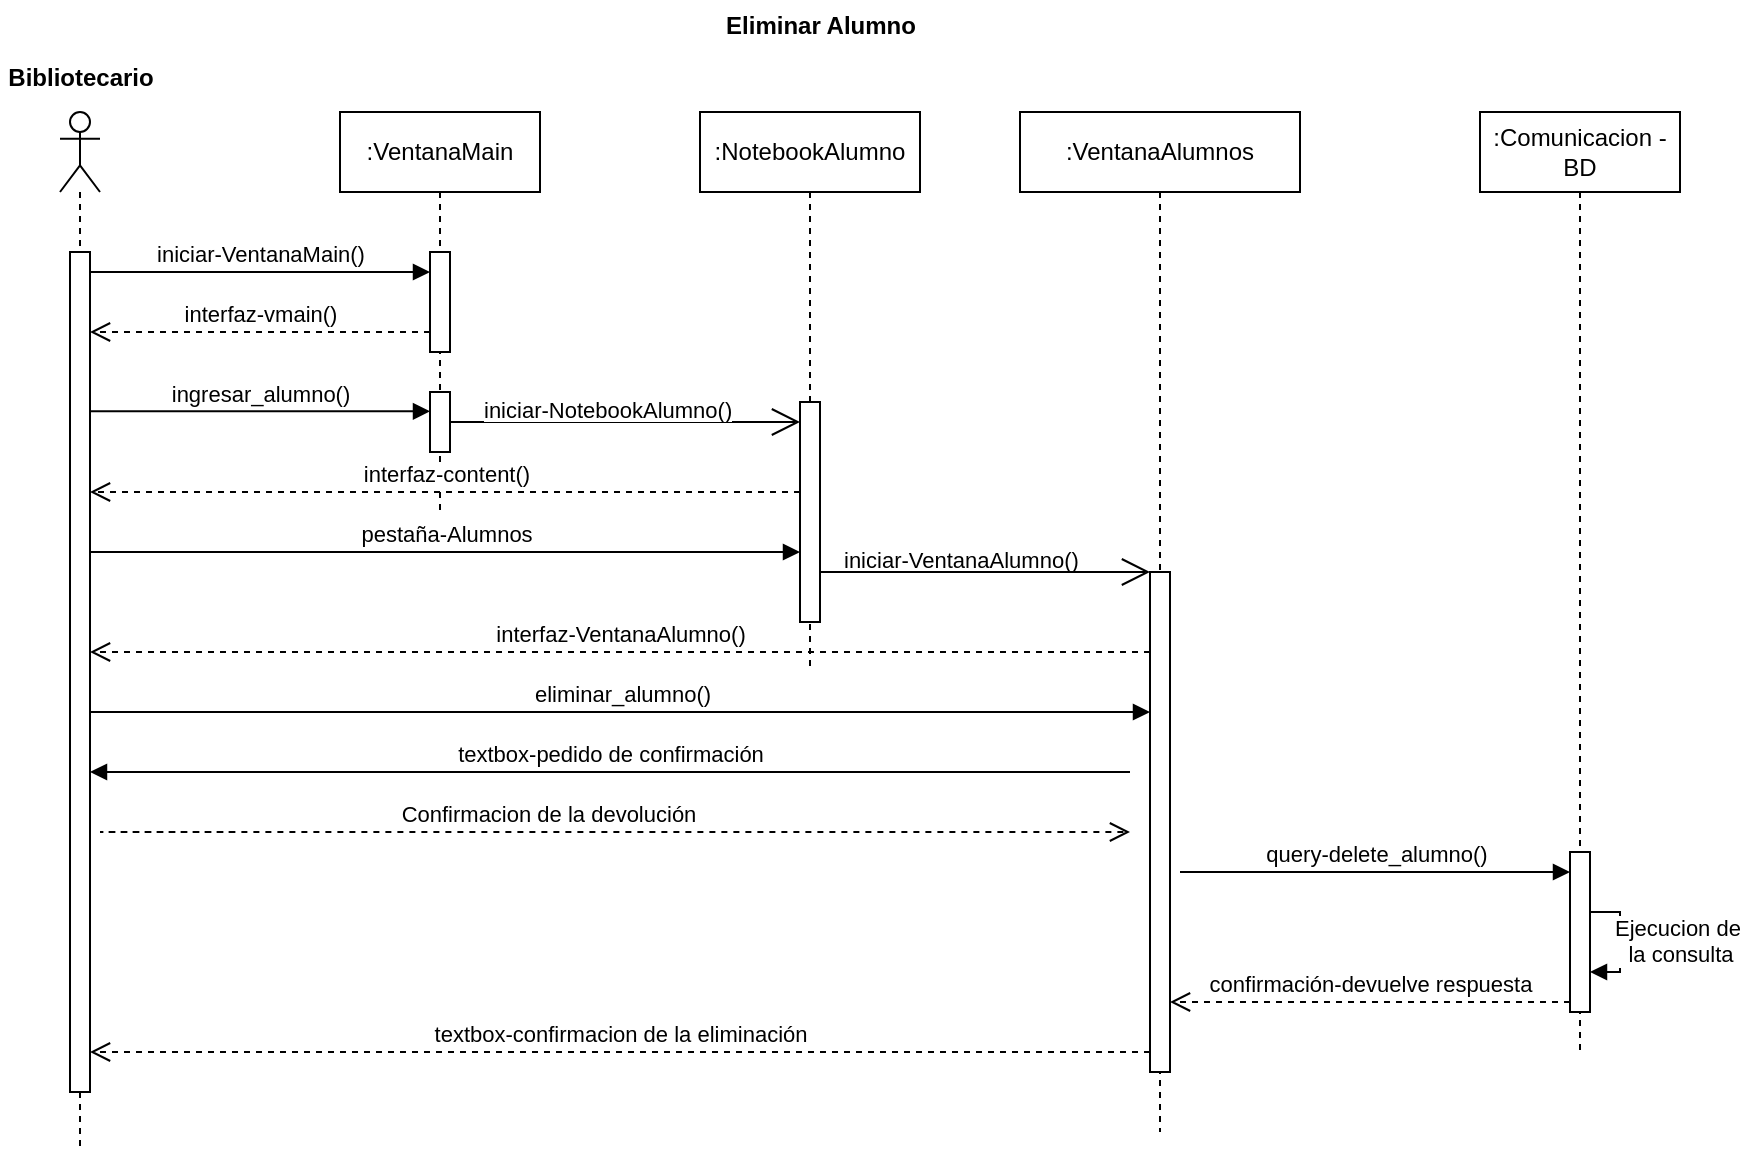 <mxfile version="24.1.0" type="device" pages="9">
  <diagram name="Eliminar alumno" id="BOiexAhIiLovXnDbzzNw">
    <mxGraphModel dx="1104" dy="508" grid="1" gridSize="10" guides="1" tooltips="1" connect="1" arrows="1" fold="1" page="1" pageScale="1" pageWidth="850" pageHeight="1100" math="0" shadow="0">
      <root>
        <mxCell id="vxvFicVM-7s0Lhu-WzuA-0" />
        <mxCell id="vxvFicVM-7s0Lhu-WzuA-1" parent="vxvFicVM-7s0Lhu-WzuA-0" />
        <mxCell id="vxvFicVM-7s0Lhu-WzuA-2" value=":VentanaMain" style="shape=umlLifeline;perimeter=lifelinePerimeter;whiteSpace=wrap;html=1;container=0;dropTarget=0;collapsible=0;recursiveResize=0;outlineConnect=0;portConstraint=eastwest;newEdgeStyle={&quot;edgeStyle&quot;:&quot;elbowEdgeStyle&quot;,&quot;elbow&quot;:&quot;vertical&quot;,&quot;curved&quot;:0,&quot;rounded&quot;:0};" parent="vxvFicVM-7s0Lhu-WzuA-1" vertex="1">
          <mxGeometry x="320" y="130" width="100" height="200" as="geometry" />
        </mxCell>
        <mxCell id="vxvFicVM-7s0Lhu-WzuA-3" value="" style="html=1;points=[];perimeter=orthogonalPerimeter;outlineConnect=0;targetShapes=umlLifeline;portConstraint=eastwest;newEdgeStyle={&quot;edgeStyle&quot;:&quot;elbowEdgeStyle&quot;,&quot;elbow&quot;:&quot;vertical&quot;,&quot;curved&quot;:0,&quot;rounded&quot;:0};" parent="vxvFicVM-7s0Lhu-WzuA-2" vertex="1">
          <mxGeometry x="45" y="70" width="10" height="50" as="geometry" />
        </mxCell>
        <mxCell id="vxvFicVM-7s0Lhu-WzuA-4" value="" style="html=1;points=[];perimeter=orthogonalPerimeter;outlineConnect=0;targetShapes=umlLifeline;portConstraint=eastwest;newEdgeStyle={&quot;edgeStyle&quot;:&quot;elbowEdgeStyle&quot;,&quot;elbow&quot;:&quot;vertical&quot;,&quot;curved&quot;:0,&quot;rounded&quot;:0};" parent="vxvFicVM-7s0Lhu-WzuA-2" vertex="1">
          <mxGeometry x="45" y="140" width="10" height="30" as="geometry" />
        </mxCell>
        <mxCell id="vxvFicVM-7s0Lhu-WzuA-5" value=":NotebookAlumno" style="shape=umlLifeline;perimeter=lifelinePerimeter;whiteSpace=wrap;html=1;container=0;dropTarget=0;collapsible=0;recursiveResize=0;outlineConnect=0;portConstraint=eastwest;newEdgeStyle={&quot;edgeStyle&quot;:&quot;elbowEdgeStyle&quot;,&quot;elbow&quot;:&quot;vertical&quot;,&quot;curved&quot;:0,&quot;rounded&quot;:0};" parent="vxvFicVM-7s0Lhu-WzuA-1" vertex="1">
          <mxGeometry x="500" y="130" width="110" height="280" as="geometry" />
        </mxCell>
        <mxCell id="vxvFicVM-7s0Lhu-WzuA-6" value="" style="html=1;points=[];perimeter=orthogonalPerimeter;outlineConnect=0;targetShapes=umlLifeline;portConstraint=eastwest;newEdgeStyle={&quot;edgeStyle&quot;:&quot;elbowEdgeStyle&quot;,&quot;elbow&quot;:&quot;vertical&quot;,&quot;curved&quot;:0,&quot;rounded&quot;:0};" parent="vxvFicVM-7s0Lhu-WzuA-5" vertex="1">
          <mxGeometry x="50" y="145" width="10" height="110" as="geometry" />
        </mxCell>
        <mxCell id="vxvFicVM-7s0Lhu-WzuA-7" value="" style="shape=umlLifeline;perimeter=lifelinePerimeter;whiteSpace=wrap;html=1;container=1;dropTarget=0;collapsible=0;recursiveResize=0;outlineConnect=0;portConstraint=eastwest;newEdgeStyle={&quot;curved&quot;:0,&quot;rounded&quot;:0};participant=umlActor;" parent="vxvFicVM-7s0Lhu-WzuA-1" vertex="1">
          <mxGeometry x="180" y="130" width="20" height="520" as="geometry" />
        </mxCell>
        <mxCell id="vxvFicVM-7s0Lhu-WzuA-8" value="" style="html=1;points=[];perimeter=orthogonalPerimeter;outlineConnect=0;targetShapes=umlLifeline;portConstraint=eastwest;newEdgeStyle={&quot;edgeStyle&quot;:&quot;elbowEdgeStyle&quot;,&quot;elbow&quot;:&quot;vertical&quot;,&quot;curved&quot;:0,&quot;rounded&quot;:0};" parent="vxvFicVM-7s0Lhu-WzuA-7" vertex="1">
          <mxGeometry x="5" y="70" width="10" height="420" as="geometry" />
        </mxCell>
        <mxCell id="vxvFicVM-7s0Lhu-WzuA-9" value="Eliminar Alumno" style="text;align=center;fontStyle=1;verticalAlign=middle;spacingLeft=3;spacingRight=3;strokeColor=none;rotatable=0;points=[[0,0.5],[1,0.5]];portConstraint=eastwest;html=1;" parent="vxvFicVM-7s0Lhu-WzuA-1" vertex="1">
          <mxGeometry x="440" y="74" width="240" height="26" as="geometry" />
        </mxCell>
        <mxCell id="vxvFicVM-7s0Lhu-WzuA-10" value="iniciar-VentanaMain()" style="html=1;verticalAlign=bottom;endArrow=block;edgeStyle=elbowEdgeStyle;elbow=vertical;curved=0;rounded=0;" parent="vxvFicVM-7s0Lhu-WzuA-1" source="vxvFicVM-7s0Lhu-WzuA-8" target="vxvFicVM-7s0Lhu-WzuA-3" edge="1">
          <mxGeometry relative="1" as="geometry">
            <mxPoint x="190" y="210" as="sourcePoint" />
            <Array as="points">
              <mxPoint x="275" y="210" />
            </Array>
            <mxPoint x="360" y="210" as="targetPoint" />
          </mxGeometry>
        </mxCell>
        <mxCell id="vxvFicVM-7s0Lhu-WzuA-11" value="interfaz-vmain()" style="html=1;verticalAlign=bottom;endArrow=open;dashed=1;endSize=8;edgeStyle=elbowEdgeStyle;elbow=vertical;curved=0;rounded=0;" parent="vxvFicVM-7s0Lhu-WzuA-1" source="vxvFicVM-7s0Lhu-WzuA-3" target="vxvFicVM-7s0Lhu-WzuA-8" edge="1">
          <mxGeometry relative="1" as="geometry">
            <mxPoint x="210" y="240" as="targetPoint" />
            <Array as="points">
              <mxPoint x="320.19" y="240" />
            </Array>
            <mxPoint x="360" y="240" as="sourcePoint" />
          </mxGeometry>
        </mxCell>
        <mxCell id="vxvFicVM-7s0Lhu-WzuA-12" value="ingresar_alumno()" style="html=1;verticalAlign=bottom;endArrow=block;edgeStyle=elbowEdgeStyle;elbow=vertical;curved=0;rounded=0;" parent="vxvFicVM-7s0Lhu-WzuA-1" source="vxvFicVM-7s0Lhu-WzuA-8" target="vxvFicVM-7s0Lhu-WzuA-4" edge="1">
          <mxGeometry relative="1" as="geometry">
            <mxPoint x="200" y="279.66" as="sourcePoint" />
            <Array as="points">
              <mxPoint x="280" y="279.66" />
            </Array>
            <mxPoint x="330" y="280" as="targetPoint" />
          </mxGeometry>
        </mxCell>
        <mxCell id="vxvFicVM-7s0Lhu-WzuA-13" value="" style="endArrow=open;endFill=1;endSize=12;html=1;rounded=0;" parent="vxvFicVM-7s0Lhu-WzuA-1" source="vxvFicVM-7s0Lhu-WzuA-4" target="vxvFicVM-7s0Lhu-WzuA-6" edge="1">
          <mxGeometry width="160" relative="1" as="geometry">
            <mxPoint x="380" y="290.0" as="sourcePoint" />
            <mxPoint x="544" y="290.0" as="targetPoint" />
          </mxGeometry>
        </mxCell>
        <mxCell id="vxvFicVM-7s0Lhu-WzuA-14" value="&lt;span style=&quot;font-family: Helvetica; font-size: 11px; font-style: normal; font-variant-ligatures: normal; font-variant-caps: normal; font-weight: 400; letter-spacing: normal; orphans: 2; text-align: center; text-indent: 0px; text-transform: none; widows: 2; word-spacing: 0px; -webkit-text-stroke-width: 0px; white-space: nowrap; text-decoration-thickness: initial; text-decoration-style: initial; text-decoration-color: initial; float: none; display: inline !important; background-color: rgb(255, 255, 255);&quot;&gt;iniciar-NotebookAlumno()&lt;/span&gt;" style="text;whiteSpace=wrap;html=1;" parent="vxvFicVM-7s0Lhu-WzuA-1" vertex="1">
          <mxGeometry x="390" y="265" width="160" height="15" as="geometry" />
        </mxCell>
        <mxCell id="vxvFicVM-7s0Lhu-WzuA-15" value="interfaz-content()" style="html=1;verticalAlign=bottom;endArrow=open;dashed=1;endSize=8;edgeStyle=elbowEdgeStyle;elbow=vertical;curved=0;rounded=0;" parent="vxvFicVM-7s0Lhu-WzuA-1" source="vxvFicVM-7s0Lhu-WzuA-6" target="vxvFicVM-7s0Lhu-WzuA-8" edge="1">
          <mxGeometry relative="1" as="geometry">
            <mxPoint x="210" y="320" as="targetPoint" />
            <Array as="points">
              <mxPoint x="465.19" y="320" />
            </Array>
            <mxPoint x="510" y="320" as="sourcePoint" />
          </mxGeometry>
        </mxCell>
        <mxCell id="vxvFicVM-7s0Lhu-WzuA-16" value="pestaña-Alumnos" style="html=1;verticalAlign=bottom;endArrow=block;edgeStyle=elbowEdgeStyle;elbow=vertical;curved=0;rounded=0;" parent="vxvFicVM-7s0Lhu-WzuA-1" source="vxvFicVM-7s0Lhu-WzuA-8" target="vxvFicVM-7s0Lhu-WzuA-6" edge="1">
          <mxGeometry relative="1" as="geometry">
            <mxPoint x="210" y="350" as="sourcePoint" />
            <Array as="points">
              <mxPoint x="305" y="350" />
            </Array>
            <mxPoint x="390" y="350.34" as="targetPoint" />
          </mxGeometry>
        </mxCell>
        <mxCell id="vxvFicVM-7s0Lhu-WzuA-17" value=":VentanaAlumnos" style="shape=umlLifeline;perimeter=lifelinePerimeter;whiteSpace=wrap;html=1;container=1;dropTarget=0;collapsible=0;recursiveResize=0;outlineConnect=0;portConstraint=eastwest;newEdgeStyle={&quot;curved&quot;:0,&quot;rounded&quot;:0};" parent="vxvFicVM-7s0Lhu-WzuA-1" vertex="1">
          <mxGeometry x="660" y="130" width="140" height="510" as="geometry" />
        </mxCell>
        <mxCell id="vxvFicVM-7s0Lhu-WzuA-18" value="" style="html=1;points=[];perimeter=orthogonalPerimeter;outlineConnect=0;targetShapes=umlLifeline;portConstraint=eastwest;newEdgeStyle={&quot;edgeStyle&quot;:&quot;elbowEdgeStyle&quot;,&quot;elbow&quot;:&quot;vertical&quot;,&quot;curved&quot;:0,&quot;rounded&quot;:0};" parent="vxvFicVM-7s0Lhu-WzuA-17" vertex="1">
          <mxGeometry x="65" y="230" width="10" height="250" as="geometry" />
        </mxCell>
        <mxCell id="vxvFicVM-7s0Lhu-WzuA-20" value="&lt;span style=&quot;font-family: Helvetica; font-size: 11px; font-style: normal; font-variant-ligatures: normal; font-variant-caps: normal; font-weight: 400; letter-spacing: normal; orphans: 2; text-align: center; text-indent: 0px; text-transform: none; widows: 2; word-spacing: 0px; -webkit-text-stroke-width: 0px; white-space: nowrap; text-decoration-thickness: initial; text-decoration-style: initial; text-decoration-color: initial; float: none; display: inline !important; background-color: rgb(255, 255, 255);&quot;&gt;iniciar-VentanaAlumno()&lt;/span&gt;" style="text;whiteSpace=wrap;html=1;" parent="vxvFicVM-7s0Lhu-WzuA-1" vertex="1">
          <mxGeometry x="570" y="340" width="160" height="30" as="geometry" />
        </mxCell>
        <mxCell id="vxvFicVM-7s0Lhu-WzuA-21" value="" style="endArrow=open;endFill=1;endSize=12;html=1;rounded=0;" parent="vxvFicVM-7s0Lhu-WzuA-1" source="vxvFicVM-7s0Lhu-WzuA-6" target="vxvFicVM-7s0Lhu-WzuA-18" edge="1">
          <mxGeometry width="160" relative="1" as="geometry">
            <mxPoint x="575" y="370" as="sourcePoint" />
            <mxPoint x="730" y="370" as="targetPoint" />
          </mxGeometry>
        </mxCell>
        <mxCell id="vxvFicVM-7s0Lhu-WzuA-22" value="interfaz-VentanaAlumno()" style="html=1;verticalAlign=bottom;endArrow=open;dashed=1;endSize=8;edgeStyle=elbowEdgeStyle;elbow=vertical;curved=0;rounded=0;" parent="vxvFicVM-7s0Lhu-WzuA-1" source="vxvFicVM-7s0Lhu-WzuA-18" target="vxvFicVM-7s0Lhu-WzuA-8" edge="1">
          <mxGeometry relative="1" as="geometry">
            <mxPoint x="377.5" y="400" as="targetPoint" />
            <Array as="points">
              <mxPoint x="647.69" y="400" />
            </Array>
            <mxPoint x="732.5" y="400" as="sourcePoint" />
          </mxGeometry>
        </mxCell>
        <mxCell id="vxvFicVM-7s0Lhu-WzuA-23" value="eliminar_alumno()" style="html=1;verticalAlign=bottom;endArrow=block;edgeStyle=elbowEdgeStyle;elbow=vertical;curved=0;rounded=0;" parent="vxvFicVM-7s0Lhu-WzuA-1" target="vxvFicVM-7s0Lhu-WzuA-18" edge="1">
          <mxGeometry relative="1" as="geometry">
            <mxPoint x="195.5" y="430" as="sourcePoint" />
            <Array as="points">
              <mxPoint x="310.5" y="430" />
            </Array>
            <mxPoint x="710" y="430" as="targetPoint" />
          </mxGeometry>
        </mxCell>
        <mxCell id="vxvFicVM-7s0Lhu-WzuA-24" value=":Comunicacion - BD" style="shape=umlLifeline;perimeter=lifelinePerimeter;whiteSpace=wrap;html=1;container=1;dropTarget=0;collapsible=0;recursiveResize=0;outlineConnect=0;portConstraint=eastwest;newEdgeStyle={&quot;curved&quot;:0,&quot;rounded&quot;:0};" parent="vxvFicVM-7s0Lhu-WzuA-1" vertex="1">
          <mxGeometry x="890" y="130" width="100" height="470" as="geometry" />
        </mxCell>
        <mxCell id="vxvFicVM-7s0Lhu-WzuA-25" value="" style="html=1;points=[[0,0,0,0,5],[0,1,0,0,-5],[1,0,0,0,5],[1,1,0,0,-5]];perimeter=orthogonalPerimeter;outlineConnect=0;targetShapes=umlLifeline;portConstraint=eastwest;newEdgeStyle={&quot;curved&quot;:0,&quot;rounded&quot;:0};" parent="vxvFicVM-7s0Lhu-WzuA-24" vertex="1">
          <mxGeometry x="45" y="370" width="10" height="80" as="geometry" />
        </mxCell>
        <mxCell id="vxvFicVM-7s0Lhu-WzuA-26" value="Ejecucion de&amp;nbsp;&lt;div&gt;la consulta&lt;/div&gt;" style="html=1;verticalAlign=bottom;endArrow=block;curved=0;rounded=0;" parent="vxvFicVM-7s0Lhu-WzuA-24" source="vxvFicVM-7s0Lhu-WzuA-25" target="vxvFicVM-7s0Lhu-WzuA-25" edge="1">
          <mxGeometry x="0.5" y="-30" width="80" relative="1" as="geometry">
            <mxPoint x="60" y="360" as="sourcePoint" />
            <mxPoint x="140" y="360" as="targetPoint" />
            <Array as="points">
              <mxPoint x="70" y="400" />
              <mxPoint x="70" y="430" />
            </Array>
            <mxPoint x="30" y="30" as="offset" />
          </mxGeometry>
        </mxCell>
        <mxCell id="vxvFicVM-7s0Lhu-WzuA-27" value="query-delete_alumno()" style="html=1;verticalAlign=bottom;endArrow=block;curved=0;rounded=0;" parent="vxvFicVM-7s0Lhu-WzuA-1" target="vxvFicVM-7s0Lhu-WzuA-25" edge="1">
          <mxGeometry width="80" relative="1" as="geometry">
            <mxPoint x="740" y="510" as="sourcePoint" />
            <mxPoint x="925" y="510" as="targetPoint" />
          </mxGeometry>
        </mxCell>
        <mxCell id="vxvFicVM-7s0Lhu-WzuA-28" value="confirmación-devuelve respuesta" style="html=1;verticalAlign=bottom;endArrow=open;dashed=1;endSize=8;curved=0;rounded=0;exitX=0;exitY=1;exitDx=0;exitDy=-5;exitPerimeter=0;" parent="vxvFicVM-7s0Lhu-WzuA-1" source="vxvFicVM-7s0Lhu-WzuA-25" target="vxvFicVM-7s0Lhu-WzuA-18" edge="1">
          <mxGeometry relative="1" as="geometry">
            <mxPoint x="920.0" y="550" as="sourcePoint" />
            <mxPoint x="800" y="555" as="targetPoint" />
          </mxGeometry>
        </mxCell>
        <mxCell id="vxvFicVM-7s0Lhu-WzuA-30" value="textbox-confirmacion de la eliminación" style="html=1;verticalAlign=bottom;endArrow=open;dashed=1;endSize=8;curved=0;rounded=0;" parent="vxvFicVM-7s0Lhu-WzuA-1" target="vxvFicVM-7s0Lhu-WzuA-8" edge="1">
          <mxGeometry relative="1" as="geometry">
            <mxPoint x="725" y="600" as="sourcePoint" />
            <mxPoint x="200" y="600" as="targetPoint" />
          </mxGeometry>
        </mxCell>
        <mxCell id="vxvFicVM-7s0Lhu-WzuA-31" value="Bibliotecario" style="text;align=center;fontStyle=1;verticalAlign=middle;spacingLeft=3;spacingRight=3;strokeColor=none;rotatable=0;points=[[0,0.5],[1,0.5]];portConstraint=eastwest;html=1;" parent="vxvFicVM-7s0Lhu-WzuA-1" vertex="1">
          <mxGeometry x="150" y="100" width="80" height="26" as="geometry" />
        </mxCell>
        <mxCell id="rUmHmiC1nyPcwLUdJ5Fw-0" value="textbox-pedido de confirmación" style="html=1;verticalAlign=bottom;endArrow=block;curved=0;rounded=0;" parent="vxvFicVM-7s0Lhu-WzuA-1" edge="1">
          <mxGeometry width="80" relative="1" as="geometry">
            <mxPoint x="715" y="460" as="sourcePoint" />
            <mxPoint x="195" y="460" as="targetPoint" />
          </mxGeometry>
        </mxCell>
        <mxCell id="rUmHmiC1nyPcwLUdJ5Fw-1" value="Confirmacion de la devolución" style="html=1;verticalAlign=bottom;endArrow=open;dashed=1;endSize=8;edgeStyle=elbowEdgeStyle;elbow=vertical;curved=0;rounded=0;" parent="vxvFicVM-7s0Lhu-WzuA-1" edge="1">
          <mxGeometry relative="1" as="geometry">
            <mxPoint x="715" y="490" as="targetPoint" />
            <Array as="points">
              <mxPoint x="200.0" y="490" />
            </Array>
            <mxPoint x="267.31" y="490" as="sourcePoint" />
          </mxGeometry>
        </mxCell>
      </root>
    </mxGraphModel>
  </diagram>
  <diagram name="Actualizar alumno" id="D6GaUs62X9mnbsY_CE8e">
    <mxGraphModel dx="1104" dy="508" grid="1" gridSize="10" guides="1" tooltips="1" connect="1" arrows="1" fold="1" page="1" pageScale="1" pageWidth="850" pageHeight="1100" math="0" shadow="0">
      <root>
        <mxCell id="GYrU_DA_mByWVNVfqW1H-0" />
        <mxCell id="GYrU_DA_mByWVNVfqW1H-1" parent="GYrU_DA_mByWVNVfqW1H-0" />
        <mxCell id="GYrU_DA_mByWVNVfqW1H-2" value=":VentanaMain" style="shape=umlLifeline;perimeter=lifelinePerimeter;whiteSpace=wrap;html=1;container=0;dropTarget=0;collapsible=0;recursiveResize=0;outlineConnect=0;portConstraint=eastwest;newEdgeStyle={&quot;edgeStyle&quot;:&quot;elbowEdgeStyle&quot;,&quot;elbow&quot;:&quot;vertical&quot;,&quot;curved&quot;:0,&quot;rounded&quot;:0};" parent="GYrU_DA_mByWVNVfqW1H-1" vertex="1">
          <mxGeometry x="320" y="130" width="100" height="200" as="geometry" />
        </mxCell>
        <mxCell id="GYrU_DA_mByWVNVfqW1H-3" value="" style="html=1;points=[];perimeter=orthogonalPerimeter;outlineConnect=0;targetShapes=umlLifeline;portConstraint=eastwest;newEdgeStyle={&quot;edgeStyle&quot;:&quot;elbowEdgeStyle&quot;,&quot;elbow&quot;:&quot;vertical&quot;,&quot;curved&quot;:0,&quot;rounded&quot;:0};" parent="GYrU_DA_mByWVNVfqW1H-2" vertex="1">
          <mxGeometry x="45" y="70" width="10" height="50" as="geometry" />
        </mxCell>
        <mxCell id="GYrU_DA_mByWVNVfqW1H-4" value="" style="html=1;points=[];perimeter=orthogonalPerimeter;outlineConnect=0;targetShapes=umlLifeline;portConstraint=eastwest;newEdgeStyle={&quot;edgeStyle&quot;:&quot;elbowEdgeStyle&quot;,&quot;elbow&quot;:&quot;vertical&quot;,&quot;curved&quot;:0,&quot;rounded&quot;:0};" parent="GYrU_DA_mByWVNVfqW1H-2" vertex="1">
          <mxGeometry x="45" y="140" width="10" height="30" as="geometry" />
        </mxCell>
        <mxCell id="GYrU_DA_mByWVNVfqW1H-5" value=":NotebookAlumno" style="shape=umlLifeline;perimeter=lifelinePerimeter;whiteSpace=wrap;html=1;container=0;dropTarget=0;collapsible=0;recursiveResize=0;outlineConnect=0;portConstraint=eastwest;newEdgeStyle={&quot;edgeStyle&quot;:&quot;elbowEdgeStyle&quot;,&quot;elbow&quot;:&quot;vertical&quot;,&quot;curved&quot;:0,&quot;rounded&quot;:0};" parent="GYrU_DA_mByWVNVfqW1H-1" vertex="1">
          <mxGeometry x="500" y="130" width="110" height="280" as="geometry" />
        </mxCell>
        <mxCell id="GYrU_DA_mByWVNVfqW1H-6" value="" style="html=1;points=[];perimeter=orthogonalPerimeter;outlineConnect=0;targetShapes=umlLifeline;portConstraint=eastwest;newEdgeStyle={&quot;edgeStyle&quot;:&quot;elbowEdgeStyle&quot;,&quot;elbow&quot;:&quot;vertical&quot;,&quot;curved&quot;:0,&quot;rounded&quot;:0};" parent="GYrU_DA_mByWVNVfqW1H-5" vertex="1">
          <mxGeometry x="50" y="145" width="10" height="110" as="geometry" />
        </mxCell>
        <mxCell id="GYrU_DA_mByWVNVfqW1H-7" value="" style="shape=umlLifeline;perimeter=lifelinePerimeter;whiteSpace=wrap;html=1;container=1;dropTarget=0;collapsible=0;recursiveResize=0;outlineConnect=0;portConstraint=eastwest;newEdgeStyle={&quot;curved&quot;:0,&quot;rounded&quot;:0};participant=umlActor;" parent="GYrU_DA_mByWVNVfqW1H-1" vertex="1">
          <mxGeometry x="180" y="130" width="20" height="520" as="geometry" />
        </mxCell>
        <mxCell id="GYrU_DA_mByWVNVfqW1H-8" value="" style="html=1;points=[];perimeter=orthogonalPerimeter;outlineConnect=0;targetShapes=umlLifeline;portConstraint=eastwest;newEdgeStyle={&quot;edgeStyle&quot;:&quot;elbowEdgeStyle&quot;,&quot;elbow&quot;:&quot;vertical&quot;,&quot;curved&quot;:0,&quot;rounded&quot;:0};" parent="GYrU_DA_mByWVNVfqW1H-7" vertex="1">
          <mxGeometry x="5" y="70" width="10" height="430" as="geometry" />
        </mxCell>
        <mxCell id="GYrU_DA_mByWVNVfqW1H-9" value="Actualizar datos del Alumno" style="text;align=center;fontStyle=1;verticalAlign=middle;spacingLeft=3;spacingRight=3;strokeColor=none;rotatable=0;points=[[0,0.5],[1,0.5]];portConstraint=eastwest;html=1;" parent="GYrU_DA_mByWVNVfqW1H-1" vertex="1">
          <mxGeometry x="440" y="74" width="240" height="26" as="geometry" />
        </mxCell>
        <mxCell id="GYrU_DA_mByWVNVfqW1H-10" value="iniciar-VentanaMain()" style="html=1;verticalAlign=bottom;endArrow=block;edgeStyle=elbowEdgeStyle;elbow=vertical;curved=0;rounded=0;" parent="GYrU_DA_mByWVNVfqW1H-1" source="GYrU_DA_mByWVNVfqW1H-8" target="GYrU_DA_mByWVNVfqW1H-3" edge="1">
          <mxGeometry relative="1" as="geometry">
            <mxPoint x="190" y="210" as="sourcePoint" />
            <Array as="points">
              <mxPoint x="275" y="210" />
            </Array>
            <mxPoint x="360" y="210" as="targetPoint" />
          </mxGeometry>
        </mxCell>
        <mxCell id="GYrU_DA_mByWVNVfqW1H-11" value="interfaz-vmain()" style="html=1;verticalAlign=bottom;endArrow=open;dashed=1;endSize=8;edgeStyle=elbowEdgeStyle;elbow=vertical;curved=0;rounded=0;" parent="GYrU_DA_mByWVNVfqW1H-1" source="GYrU_DA_mByWVNVfqW1H-3" target="GYrU_DA_mByWVNVfqW1H-8" edge="1">
          <mxGeometry relative="1" as="geometry">
            <mxPoint x="210" y="240" as="targetPoint" />
            <Array as="points">
              <mxPoint x="320.19" y="240" />
            </Array>
            <mxPoint x="360" y="240" as="sourcePoint" />
          </mxGeometry>
        </mxCell>
        <mxCell id="GYrU_DA_mByWVNVfqW1H-12" value="ingresar_alumno()" style="html=1;verticalAlign=bottom;endArrow=block;edgeStyle=elbowEdgeStyle;elbow=vertical;curved=0;rounded=0;" parent="GYrU_DA_mByWVNVfqW1H-1" source="GYrU_DA_mByWVNVfqW1H-8" target="GYrU_DA_mByWVNVfqW1H-4" edge="1">
          <mxGeometry relative="1" as="geometry">
            <mxPoint x="200" y="279.66" as="sourcePoint" />
            <Array as="points">
              <mxPoint x="280" y="279.66" />
            </Array>
            <mxPoint x="330" y="280" as="targetPoint" />
          </mxGeometry>
        </mxCell>
        <mxCell id="GYrU_DA_mByWVNVfqW1H-13" value="" style="endArrow=open;endFill=1;endSize=12;html=1;rounded=0;" parent="GYrU_DA_mByWVNVfqW1H-1" source="GYrU_DA_mByWVNVfqW1H-4" target="GYrU_DA_mByWVNVfqW1H-6" edge="1">
          <mxGeometry width="160" relative="1" as="geometry">
            <mxPoint x="380" y="290.0" as="sourcePoint" />
            <mxPoint x="544" y="290.0" as="targetPoint" />
          </mxGeometry>
        </mxCell>
        <mxCell id="GYrU_DA_mByWVNVfqW1H-14" value="&lt;span style=&quot;font-family: Helvetica; font-size: 11px; font-style: normal; font-variant-ligatures: normal; font-variant-caps: normal; font-weight: 400; letter-spacing: normal; orphans: 2; text-align: center; text-indent: 0px; text-transform: none; widows: 2; word-spacing: 0px; -webkit-text-stroke-width: 0px; white-space: nowrap; text-decoration-thickness: initial; text-decoration-style: initial; text-decoration-color: initial; float: none; display: inline !important; background-color: rgb(255, 255, 255);&quot;&gt;iniciar-NotebookAlumno()&lt;/span&gt;" style="text;whiteSpace=wrap;html=1;" parent="GYrU_DA_mByWVNVfqW1H-1" vertex="1">
          <mxGeometry x="390" y="265" width="160" height="15" as="geometry" />
        </mxCell>
        <mxCell id="GYrU_DA_mByWVNVfqW1H-15" value="interfaz-content()" style="html=1;verticalAlign=bottom;endArrow=open;dashed=1;endSize=8;edgeStyle=elbowEdgeStyle;elbow=vertical;curved=0;rounded=0;" parent="GYrU_DA_mByWVNVfqW1H-1" source="GYrU_DA_mByWVNVfqW1H-6" target="GYrU_DA_mByWVNVfqW1H-8" edge="1">
          <mxGeometry relative="1" as="geometry">
            <mxPoint x="210" y="320" as="targetPoint" />
            <Array as="points">
              <mxPoint x="465.19" y="320" />
            </Array>
            <mxPoint x="510" y="320" as="sourcePoint" />
          </mxGeometry>
        </mxCell>
        <mxCell id="GYrU_DA_mByWVNVfqW1H-16" value="pestaña-Alumnos" style="html=1;verticalAlign=bottom;endArrow=block;edgeStyle=elbowEdgeStyle;elbow=vertical;curved=0;rounded=0;" parent="GYrU_DA_mByWVNVfqW1H-1" source="GYrU_DA_mByWVNVfqW1H-8" target="GYrU_DA_mByWVNVfqW1H-6" edge="1">
          <mxGeometry relative="1" as="geometry">
            <mxPoint x="210" y="350" as="sourcePoint" />
            <Array as="points">
              <mxPoint x="305" y="350" />
            </Array>
            <mxPoint x="390" y="350.34" as="targetPoint" />
          </mxGeometry>
        </mxCell>
        <mxCell id="GYrU_DA_mByWVNVfqW1H-17" value=":VentanaAlumnos" style="shape=umlLifeline;perimeter=lifelinePerimeter;whiteSpace=wrap;html=1;container=1;dropTarget=0;collapsible=0;recursiveResize=0;outlineConnect=0;portConstraint=eastwest;newEdgeStyle={&quot;curved&quot;:0,&quot;rounded&quot;:0};" parent="GYrU_DA_mByWVNVfqW1H-1" vertex="1">
          <mxGeometry x="660" y="130" width="140" height="540" as="geometry" />
        </mxCell>
        <mxCell id="GYrU_DA_mByWVNVfqW1H-18" value="" style="html=1;points=[];perimeter=orthogonalPerimeter;outlineConnect=0;targetShapes=umlLifeline;portConstraint=eastwest;newEdgeStyle={&quot;edgeStyle&quot;:&quot;elbowEdgeStyle&quot;,&quot;elbow&quot;:&quot;vertical&quot;,&quot;curved&quot;:0,&quot;rounded&quot;:0};" parent="GYrU_DA_mByWVNVfqW1H-17" vertex="1">
          <mxGeometry x="65" y="230" width="10" height="280" as="geometry" />
        </mxCell>
        <mxCell id="XvkfZ4pb7Z7HJlajrTV8-0" value="validacion de datos" style="html=1;verticalAlign=bottom;endArrow=block;curved=0;rounded=0;" parent="GYrU_DA_mByWVNVfqW1H-17" source="GYrU_DA_mByWVNVfqW1H-18" target="GYrU_DA_mByWVNVfqW1H-18" edge="1">
          <mxGeometry x="0.333" y="-35" width="80" relative="1" as="geometry">
            <mxPoint x="170" y="400" as="sourcePoint" />
            <mxPoint x="90" y="400" as="targetPoint" />
            <Array as="points">
              <mxPoint x="95" y="380" />
              <mxPoint x="95" y="400" />
            </Array>
            <mxPoint x="35" y="35" as="offset" />
          </mxGeometry>
        </mxCell>
        <mxCell id="GYrU_DA_mByWVNVfqW1H-19" value="&lt;span style=&quot;font-family: Helvetica; font-size: 11px; font-style: normal; font-variant-ligatures: normal; font-variant-caps: normal; font-weight: 400; letter-spacing: normal; orphans: 2; text-align: center; text-indent: 0px; text-transform: none; widows: 2; word-spacing: 0px; -webkit-text-stroke-width: 0px; white-space: nowrap; text-decoration-thickness: initial; text-decoration-style: initial; text-decoration-color: initial; float: none; display: inline !important; background-color: rgb(255, 255, 255);&quot;&gt;iniciar-VentanaAlumnos()&lt;/span&gt;" style="text;whiteSpace=wrap;html=1;" parent="GYrU_DA_mByWVNVfqW1H-1" vertex="1">
          <mxGeometry x="570" y="340" width="160" height="30" as="geometry" />
        </mxCell>
        <mxCell id="GYrU_DA_mByWVNVfqW1H-20" value="" style="endArrow=open;endFill=1;endSize=12;html=1;rounded=0;" parent="GYrU_DA_mByWVNVfqW1H-1" source="GYrU_DA_mByWVNVfqW1H-6" target="GYrU_DA_mByWVNVfqW1H-18" edge="1">
          <mxGeometry width="160" relative="1" as="geometry">
            <mxPoint x="575" y="370" as="sourcePoint" />
            <mxPoint x="730" y="370" as="targetPoint" />
          </mxGeometry>
        </mxCell>
        <mxCell id="GYrU_DA_mByWVNVfqW1H-21" value="interfaz-VentanaAlumnos()" style="html=1;verticalAlign=bottom;endArrow=open;dashed=1;endSize=8;edgeStyle=elbowEdgeStyle;elbow=vertical;curved=0;rounded=0;" parent="GYrU_DA_mByWVNVfqW1H-1" source="GYrU_DA_mByWVNVfqW1H-18" target="GYrU_DA_mByWVNVfqW1H-8" edge="1">
          <mxGeometry relative="1" as="geometry">
            <mxPoint x="377.5" y="400" as="targetPoint" />
            <Array as="points">
              <mxPoint x="647.69" y="400" />
            </Array>
            <mxPoint x="732.5" y="400" as="sourcePoint" />
          </mxGeometry>
        </mxCell>
        <mxCell id="GYrU_DA_mByWVNVfqW1H-22" value="actualizar_nomina()" style="html=1;verticalAlign=bottom;endArrow=block;edgeStyle=elbowEdgeStyle;elbow=vertical;curved=0;rounded=0;" parent="GYrU_DA_mByWVNVfqW1H-1" target="GYrU_DA_mByWVNVfqW1H-18" edge="1">
          <mxGeometry relative="1" as="geometry">
            <mxPoint x="195.5" y="430" as="sourcePoint" />
            <Array as="points">
              <mxPoint x="310.5" y="430" />
            </Array>
            <mxPoint x="710" y="430" as="targetPoint" />
          </mxGeometry>
        </mxCell>
        <mxCell id="GYrU_DA_mByWVNVfqW1H-23" value=":Comunicacion - BD" style="shape=umlLifeline;perimeter=lifelinePerimeter;whiteSpace=wrap;html=1;container=1;dropTarget=0;collapsible=0;recursiveResize=0;outlineConnect=0;portConstraint=eastwest;newEdgeStyle={&quot;curved&quot;:0,&quot;rounded&quot;:0};" parent="GYrU_DA_mByWVNVfqW1H-1" vertex="1">
          <mxGeometry x="890" y="130" width="100" height="500" as="geometry" />
        </mxCell>
        <mxCell id="GYrU_DA_mByWVNVfqW1H-24" value="" style="html=1;points=[[0,0,0,0,5],[0,1,0,0,-5],[1,0,0,0,5],[1,1,0,0,-5]];perimeter=orthogonalPerimeter;outlineConnect=0;targetShapes=umlLifeline;portConstraint=eastwest;newEdgeStyle={&quot;curved&quot;:0,&quot;rounded&quot;:0};" parent="GYrU_DA_mByWVNVfqW1H-23" vertex="1">
          <mxGeometry x="45" y="420" width="10" height="60" as="geometry" />
        </mxCell>
        <mxCell id="GYrU_DA_mByWVNVfqW1H-25" value="Ejecucion de&amp;nbsp;&lt;div&gt;la consulta&lt;/div&gt;" style="html=1;verticalAlign=bottom;endArrow=block;curved=0;rounded=0;" parent="GYrU_DA_mByWVNVfqW1H-23" source="GYrU_DA_mByWVNVfqW1H-24" target="GYrU_DA_mByWVNVfqW1H-24" edge="1">
          <mxGeometry x="0.5" y="-40" width="80" relative="1" as="geometry">
            <mxPoint x="60" y="360" as="sourcePoint" />
            <mxPoint x="140" y="360" as="targetPoint" />
            <Array as="points">
              <mxPoint x="70" y="430" />
              <mxPoint x="70" y="460" />
            </Array>
            <mxPoint x="40" y="40" as="offset" />
          </mxGeometry>
        </mxCell>
        <mxCell id="GYrU_DA_mByWVNVfqW1H-26" value="query-save_nomina()" style="html=1;verticalAlign=bottom;endArrow=block;curved=0;rounded=0;" parent="GYrU_DA_mByWVNVfqW1H-1" source="GYrU_DA_mByWVNVfqW1H-18" target="GYrU_DA_mByWVNVfqW1H-24" edge="1">
          <mxGeometry width="80" relative="1" as="geometry">
            <mxPoint x="760" y="540" as="sourcePoint" />
            <mxPoint x="925" y="510" as="targetPoint" />
          </mxGeometry>
        </mxCell>
        <mxCell id="GYrU_DA_mByWVNVfqW1H-27" value="confirmación-devuelve respuesta" style="html=1;verticalAlign=bottom;endArrow=open;dashed=1;endSize=8;curved=0;rounded=0;exitX=0;exitY=1;exitDx=0;exitDy=-5;exitPerimeter=0;" parent="GYrU_DA_mByWVNVfqW1H-1" source="GYrU_DA_mByWVNVfqW1H-24" target="GYrU_DA_mByWVNVfqW1H-18" edge="1">
          <mxGeometry relative="1" as="geometry">
            <mxPoint x="920.0" y="550" as="sourcePoint" />
            <mxPoint x="800" y="555" as="targetPoint" />
          </mxGeometry>
        </mxCell>
        <mxCell id="GYrU_DA_mByWVNVfqW1H-28" value="textbox-confirmacion de la actualización" style="html=1;verticalAlign=bottom;endArrow=open;dashed=1;endSize=8;curved=0;rounded=0;" parent="GYrU_DA_mByWVNVfqW1H-1" edge="1">
          <mxGeometry relative="1" as="geometry">
            <mxPoint x="725" y="620" as="sourcePoint" />
            <mxPoint x="195" y="620" as="targetPoint" />
          </mxGeometry>
        </mxCell>
        <mxCell id="GYrU_DA_mByWVNVfqW1H-29" value="Bibliotecario" style="text;align=center;fontStyle=1;verticalAlign=middle;spacingLeft=3;spacingRight=3;strokeColor=none;rotatable=0;points=[[0,0.5],[1,0.5]];portConstraint=eastwest;html=1;" parent="GYrU_DA_mByWVNVfqW1H-1" vertex="1">
          <mxGeometry x="150" y="100" width="80" height="26" as="geometry" />
        </mxCell>
        <mxCell id="GYrU_DA_mByWVNVfqW1H-30" value="textbox-pedido de confirmación" style="html=1;verticalAlign=bottom;endArrow=block;curved=0;rounded=0;" parent="GYrU_DA_mByWVNVfqW1H-1" edge="1">
          <mxGeometry width="80" relative="1" as="geometry">
            <mxPoint x="715" y="460" as="sourcePoint" />
            <mxPoint x="195" y="460" as="targetPoint" />
          </mxGeometry>
        </mxCell>
        <mxCell id="GYrU_DA_mByWVNVfqW1H-31" value="Confirmacion de la devolución" style="html=1;verticalAlign=bottom;endArrow=open;dashed=1;endSize=8;edgeStyle=elbowEdgeStyle;elbow=vertical;curved=0;rounded=0;" parent="GYrU_DA_mByWVNVfqW1H-1" edge="1">
          <mxGeometry relative="1" as="geometry">
            <mxPoint x="715" y="490" as="targetPoint" />
            <Array as="points">
              <mxPoint x="200.0" y="490" />
            </Array>
            <mxPoint x="267.31" y="490" as="sourcePoint" />
          </mxGeometry>
        </mxCell>
      </root>
    </mxGraphModel>
  </diagram>
  <diagram name="Agregar alumno" id="VlXd_Q44eLWmvLWR2PUr">
    <mxGraphModel dx="1104" dy="508" grid="1" gridSize="10" guides="1" tooltips="1" connect="1" arrows="1" fold="1" page="1" pageScale="1" pageWidth="850" pageHeight="1100" math="0" shadow="0">
      <root>
        <mxCell id="pxpo2EQ3uyjnVDrmO5R2-0" />
        <mxCell id="pxpo2EQ3uyjnVDrmO5R2-1" parent="pxpo2EQ3uyjnVDrmO5R2-0" />
        <mxCell id="pxpo2EQ3uyjnVDrmO5R2-2" value=":VentanaMain" style="shape=umlLifeline;perimeter=lifelinePerimeter;whiteSpace=wrap;html=1;container=0;dropTarget=0;collapsible=0;recursiveResize=0;outlineConnect=0;portConstraint=eastwest;newEdgeStyle={&quot;edgeStyle&quot;:&quot;elbowEdgeStyle&quot;,&quot;elbow&quot;:&quot;vertical&quot;,&quot;curved&quot;:0,&quot;rounded&quot;:0};" parent="pxpo2EQ3uyjnVDrmO5R2-1" vertex="1">
          <mxGeometry x="320" y="130" width="100" height="200" as="geometry" />
        </mxCell>
        <mxCell id="pxpo2EQ3uyjnVDrmO5R2-3" value="" style="html=1;points=[];perimeter=orthogonalPerimeter;outlineConnect=0;targetShapes=umlLifeline;portConstraint=eastwest;newEdgeStyle={&quot;edgeStyle&quot;:&quot;elbowEdgeStyle&quot;,&quot;elbow&quot;:&quot;vertical&quot;,&quot;curved&quot;:0,&quot;rounded&quot;:0};" parent="pxpo2EQ3uyjnVDrmO5R2-2" vertex="1">
          <mxGeometry x="45" y="70" width="10" height="50" as="geometry" />
        </mxCell>
        <mxCell id="pxpo2EQ3uyjnVDrmO5R2-4" value="" style="html=1;points=[];perimeter=orthogonalPerimeter;outlineConnect=0;targetShapes=umlLifeline;portConstraint=eastwest;newEdgeStyle={&quot;edgeStyle&quot;:&quot;elbowEdgeStyle&quot;,&quot;elbow&quot;:&quot;vertical&quot;,&quot;curved&quot;:0,&quot;rounded&quot;:0};" parent="pxpo2EQ3uyjnVDrmO5R2-2" vertex="1">
          <mxGeometry x="45" y="140" width="10" height="30" as="geometry" />
        </mxCell>
        <mxCell id="pxpo2EQ3uyjnVDrmO5R2-5" value=":NotebookAlumno" style="shape=umlLifeline;perimeter=lifelinePerimeter;whiteSpace=wrap;html=1;container=0;dropTarget=0;collapsible=0;recursiveResize=0;outlineConnect=0;portConstraint=eastwest;newEdgeStyle={&quot;edgeStyle&quot;:&quot;elbowEdgeStyle&quot;,&quot;elbow&quot;:&quot;vertical&quot;,&quot;curved&quot;:0,&quot;rounded&quot;:0};" parent="pxpo2EQ3uyjnVDrmO5R2-1" vertex="1">
          <mxGeometry x="500" y="130" width="110" height="280" as="geometry" />
        </mxCell>
        <mxCell id="pxpo2EQ3uyjnVDrmO5R2-6" value="" style="html=1;points=[];perimeter=orthogonalPerimeter;outlineConnect=0;targetShapes=umlLifeline;portConstraint=eastwest;newEdgeStyle={&quot;edgeStyle&quot;:&quot;elbowEdgeStyle&quot;,&quot;elbow&quot;:&quot;vertical&quot;,&quot;curved&quot;:0,&quot;rounded&quot;:0};" parent="pxpo2EQ3uyjnVDrmO5R2-5" vertex="1">
          <mxGeometry x="50" y="145" width="10" height="110" as="geometry" />
        </mxCell>
        <mxCell id="pxpo2EQ3uyjnVDrmO5R2-7" value="" style="shape=umlLifeline;perimeter=lifelinePerimeter;whiteSpace=wrap;html=1;container=1;dropTarget=0;collapsible=0;recursiveResize=0;outlineConnect=0;portConstraint=eastwest;newEdgeStyle={&quot;curved&quot;:0,&quot;rounded&quot;:0};participant=umlActor;" parent="pxpo2EQ3uyjnVDrmO5R2-1" vertex="1">
          <mxGeometry x="180" y="130" width="20" height="520" as="geometry" />
        </mxCell>
        <mxCell id="pxpo2EQ3uyjnVDrmO5R2-8" value="" style="html=1;points=[];perimeter=orthogonalPerimeter;outlineConnect=0;targetShapes=umlLifeline;portConstraint=eastwest;newEdgeStyle={&quot;edgeStyle&quot;:&quot;elbowEdgeStyle&quot;,&quot;elbow&quot;:&quot;vertical&quot;,&quot;curved&quot;:0,&quot;rounded&quot;:0};" parent="pxpo2EQ3uyjnVDrmO5R2-7" vertex="1">
          <mxGeometry x="5" y="70" width="10" height="430" as="geometry" />
        </mxCell>
        <mxCell id="pxpo2EQ3uyjnVDrmO5R2-9" value="Agregar Nuevo Alumno" style="text;align=center;fontStyle=1;verticalAlign=middle;spacingLeft=3;spacingRight=3;strokeColor=none;rotatable=0;points=[[0,0.5],[1,0.5]];portConstraint=eastwest;html=1;" parent="pxpo2EQ3uyjnVDrmO5R2-1" vertex="1">
          <mxGeometry x="440" y="74" width="240" height="26" as="geometry" />
        </mxCell>
        <mxCell id="pxpo2EQ3uyjnVDrmO5R2-10" value="iniciar-VentanaMain()" style="html=1;verticalAlign=bottom;endArrow=block;edgeStyle=elbowEdgeStyle;elbow=vertical;curved=0;rounded=0;" parent="pxpo2EQ3uyjnVDrmO5R2-1" source="pxpo2EQ3uyjnVDrmO5R2-8" target="pxpo2EQ3uyjnVDrmO5R2-3" edge="1">
          <mxGeometry relative="1" as="geometry">
            <mxPoint x="190" y="210" as="sourcePoint" />
            <Array as="points">
              <mxPoint x="275" y="210" />
            </Array>
            <mxPoint x="360" y="210" as="targetPoint" />
          </mxGeometry>
        </mxCell>
        <mxCell id="pxpo2EQ3uyjnVDrmO5R2-11" value="interfaz-vmain()" style="html=1;verticalAlign=bottom;endArrow=open;dashed=1;endSize=8;edgeStyle=elbowEdgeStyle;elbow=vertical;curved=0;rounded=0;" parent="pxpo2EQ3uyjnVDrmO5R2-1" source="pxpo2EQ3uyjnVDrmO5R2-3" target="pxpo2EQ3uyjnVDrmO5R2-8" edge="1">
          <mxGeometry relative="1" as="geometry">
            <mxPoint x="210" y="240" as="targetPoint" />
            <Array as="points">
              <mxPoint x="320.19" y="240" />
            </Array>
            <mxPoint x="360" y="240" as="sourcePoint" />
          </mxGeometry>
        </mxCell>
        <mxCell id="pxpo2EQ3uyjnVDrmO5R2-12" value="ingresar_alumno()" style="html=1;verticalAlign=bottom;endArrow=block;edgeStyle=elbowEdgeStyle;elbow=vertical;curved=0;rounded=0;" parent="pxpo2EQ3uyjnVDrmO5R2-1" source="pxpo2EQ3uyjnVDrmO5R2-8" target="pxpo2EQ3uyjnVDrmO5R2-4" edge="1">
          <mxGeometry relative="1" as="geometry">
            <mxPoint x="200" y="279.66" as="sourcePoint" />
            <Array as="points">
              <mxPoint x="280" y="279.66" />
            </Array>
            <mxPoint x="330" y="280" as="targetPoint" />
          </mxGeometry>
        </mxCell>
        <mxCell id="pxpo2EQ3uyjnVDrmO5R2-13" value="" style="endArrow=open;endFill=1;endSize=12;html=1;rounded=0;" parent="pxpo2EQ3uyjnVDrmO5R2-1" source="pxpo2EQ3uyjnVDrmO5R2-4" target="pxpo2EQ3uyjnVDrmO5R2-6" edge="1">
          <mxGeometry width="160" relative="1" as="geometry">
            <mxPoint x="380" y="290.0" as="sourcePoint" />
            <mxPoint x="544" y="290.0" as="targetPoint" />
          </mxGeometry>
        </mxCell>
        <mxCell id="pxpo2EQ3uyjnVDrmO5R2-14" value="&lt;span style=&quot;font-family: Helvetica; font-size: 11px; font-style: normal; font-variant-ligatures: normal; font-variant-caps: normal; font-weight: 400; letter-spacing: normal; orphans: 2; text-align: center; text-indent: 0px; text-transform: none; widows: 2; word-spacing: 0px; -webkit-text-stroke-width: 0px; white-space: nowrap; text-decoration-thickness: initial; text-decoration-style: initial; text-decoration-color: initial; float: none; display: inline !important; background-color: rgb(255, 255, 255);&quot;&gt;iniciar-NotebookAlumno()&lt;/span&gt;" style="text;whiteSpace=wrap;html=1;" parent="pxpo2EQ3uyjnVDrmO5R2-1" vertex="1">
          <mxGeometry x="390" y="265" width="160" height="15" as="geometry" />
        </mxCell>
        <mxCell id="pxpo2EQ3uyjnVDrmO5R2-15" value="interfaz-content()" style="html=1;verticalAlign=bottom;endArrow=open;dashed=1;endSize=8;edgeStyle=elbowEdgeStyle;elbow=vertical;curved=0;rounded=0;" parent="pxpo2EQ3uyjnVDrmO5R2-1" source="pxpo2EQ3uyjnVDrmO5R2-6" target="pxpo2EQ3uyjnVDrmO5R2-8" edge="1">
          <mxGeometry relative="1" as="geometry">
            <mxPoint x="210" y="320" as="targetPoint" />
            <Array as="points">
              <mxPoint x="465.19" y="320" />
            </Array>
            <mxPoint x="510" y="320" as="sourcePoint" />
          </mxGeometry>
        </mxCell>
        <mxCell id="pxpo2EQ3uyjnVDrmO5R2-16" value="pestaña-Alumnos" style="html=1;verticalAlign=bottom;endArrow=block;edgeStyle=elbowEdgeStyle;elbow=vertical;curved=0;rounded=0;" parent="pxpo2EQ3uyjnVDrmO5R2-1" source="pxpo2EQ3uyjnVDrmO5R2-8" target="pxpo2EQ3uyjnVDrmO5R2-6" edge="1">
          <mxGeometry relative="1" as="geometry">
            <mxPoint x="210" y="350" as="sourcePoint" />
            <Array as="points">
              <mxPoint x="305" y="350" />
            </Array>
            <mxPoint x="390" y="350.34" as="targetPoint" />
          </mxGeometry>
        </mxCell>
        <mxCell id="pxpo2EQ3uyjnVDrmO5R2-17" value=":VentanaAlumnos" style="shape=umlLifeline;perimeter=lifelinePerimeter;whiteSpace=wrap;html=1;container=1;dropTarget=0;collapsible=0;recursiveResize=0;outlineConnect=0;portConstraint=eastwest;newEdgeStyle={&quot;curved&quot;:0,&quot;rounded&quot;:0};" parent="pxpo2EQ3uyjnVDrmO5R2-1" vertex="1">
          <mxGeometry x="660" y="130" width="140" height="540" as="geometry" />
        </mxCell>
        <mxCell id="pxpo2EQ3uyjnVDrmO5R2-18" value="" style="html=1;points=[];perimeter=orthogonalPerimeter;outlineConnect=0;targetShapes=umlLifeline;portConstraint=eastwest;newEdgeStyle={&quot;edgeStyle&quot;:&quot;elbowEdgeStyle&quot;,&quot;elbow&quot;:&quot;vertical&quot;,&quot;curved&quot;:0,&quot;rounded&quot;:0};" parent="pxpo2EQ3uyjnVDrmO5R2-17" vertex="1">
          <mxGeometry x="65" y="230" width="10" height="280" as="geometry" />
        </mxCell>
        <mxCell id="pxpo2EQ3uyjnVDrmO5R2-19" value="validacion de datos" style="html=1;verticalAlign=bottom;endArrow=block;curved=0;rounded=0;" parent="pxpo2EQ3uyjnVDrmO5R2-17" source="pxpo2EQ3uyjnVDrmO5R2-18" target="pxpo2EQ3uyjnVDrmO5R2-18" edge="1">
          <mxGeometry x="0.333" y="-35" width="80" relative="1" as="geometry">
            <mxPoint x="170" y="400" as="sourcePoint" />
            <mxPoint x="90" y="400" as="targetPoint" />
            <Array as="points">
              <mxPoint x="95" y="380" />
              <mxPoint x="95" y="400" />
            </Array>
            <mxPoint x="35" y="35" as="offset" />
          </mxGeometry>
        </mxCell>
        <mxCell id="pxpo2EQ3uyjnVDrmO5R2-20" value="&lt;span style=&quot;font-family: Helvetica; font-size: 11px; font-style: normal; font-variant-ligatures: normal; font-variant-caps: normal; font-weight: 400; letter-spacing: normal; orphans: 2; text-align: center; text-indent: 0px; text-transform: none; widows: 2; word-spacing: 0px; -webkit-text-stroke-width: 0px; white-space: nowrap; text-decoration-thickness: initial; text-decoration-style: initial; text-decoration-color: initial; float: none; display: inline !important; background-color: rgb(255, 255, 255);&quot;&gt;iniciar-VentanaAlumnos()&lt;/span&gt;" style="text;whiteSpace=wrap;html=1;" parent="pxpo2EQ3uyjnVDrmO5R2-1" vertex="1">
          <mxGeometry x="570" y="340" width="160" height="30" as="geometry" />
        </mxCell>
        <mxCell id="pxpo2EQ3uyjnVDrmO5R2-21" value="" style="endArrow=open;endFill=1;endSize=12;html=1;rounded=0;" parent="pxpo2EQ3uyjnVDrmO5R2-1" source="pxpo2EQ3uyjnVDrmO5R2-6" target="pxpo2EQ3uyjnVDrmO5R2-18" edge="1">
          <mxGeometry width="160" relative="1" as="geometry">
            <mxPoint x="575" y="370" as="sourcePoint" />
            <mxPoint x="730" y="370" as="targetPoint" />
          </mxGeometry>
        </mxCell>
        <mxCell id="pxpo2EQ3uyjnVDrmO5R2-22" value="interfaz-VentanaAlumnos()" style="html=1;verticalAlign=bottom;endArrow=open;dashed=1;endSize=8;edgeStyle=elbowEdgeStyle;elbow=vertical;curved=0;rounded=0;" parent="pxpo2EQ3uyjnVDrmO5R2-1" source="pxpo2EQ3uyjnVDrmO5R2-18" target="pxpo2EQ3uyjnVDrmO5R2-8" edge="1">
          <mxGeometry relative="1" as="geometry">
            <mxPoint x="377.5" y="400" as="targetPoint" />
            <Array as="points">
              <mxPoint x="647.69" y="400" />
            </Array>
            <mxPoint x="732.5" y="400" as="sourcePoint" />
          </mxGeometry>
        </mxCell>
        <mxCell id="pxpo2EQ3uyjnVDrmO5R2-23" value="agregar_alumno()" style="html=1;verticalAlign=bottom;endArrow=block;edgeStyle=elbowEdgeStyle;elbow=vertical;curved=0;rounded=0;" parent="pxpo2EQ3uyjnVDrmO5R2-1" target="pxpo2EQ3uyjnVDrmO5R2-18" edge="1">
          <mxGeometry relative="1" as="geometry">
            <mxPoint x="195.5" y="430" as="sourcePoint" />
            <Array as="points">
              <mxPoint x="310.5" y="430" />
            </Array>
            <mxPoint x="710" y="430" as="targetPoint" />
          </mxGeometry>
        </mxCell>
        <mxCell id="pxpo2EQ3uyjnVDrmO5R2-24" value=":Comunicacion - BD" style="shape=umlLifeline;perimeter=lifelinePerimeter;whiteSpace=wrap;html=1;container=1;dropTarget=0;collapsible=0;recursiveResize=0;outlineConnect=0;portConstraint=eastwest;newEdgeStyle={&quot;curved&quot;:0,&quot;rounded&quot;:0};" parent="pxpo2EQ3uyjnVDrmO5R2-1" vertex="1">
          <mxGeometry x="890" y="130" width="100" height="500" as="geometry" />
        </mxCell>
        <mxCell id="pxpo2EQ3uyjnVDrmO5R2-25" value="" style="html=1;points=[[0,0,0,0,5],[0,1,0,0,-5],[1,0,0,0,5],[1,1,0,0,-5]];perimeter=orthogonalPerimeter;outlineConnect=0;targetShapes=umlLifeline;portConstraint=eastwest;newEdgeStyle={&quot;curved&quot;:0,&quot;rounded&quot;:0};" parent="pxpo2EQ3uyjnVDrmO5R2-24" vertex="1">
          <mxGeometry x="45" y="420" width="10" height="60" as="geometry" />
        </mxCell>
        <mxCell id="pxpo2EQ3uyjnVDrmO5R2-26" value="Ejecucion de&amp;nbsp;&lt;div&gt;la consulta&lt;/div&gt;" style="html=1;verticalAlign=bottom;endArrow=block;curved=0;rounded=0;" parent="pxpo2EQ3uyjnVDrmO5R2-24" source="pxpo2EQ3uyjnVDrmO5R2-25" target="pxpo2EQ3uyjnVDrmO5R2-25" edge="1">
          <mxGeometry x="0.5" y="-40" width="80" relative="1" as="geometry">
            <mxPoint x="60" y="360" as="sourcePoint" />
            <mxPoint x="140" y="360" as="targetPoint" />
            <Array as="points">
              <mxPoint x="70" y="430" />
              <mxPoint x="70" y="460" />
            </Array>
            <mxPoint x="40" y="40" as="offset" />
          </mxGeometry>
        </mxCell>
        <mxCell id="pxpo2EQ3uyjnVDrmO5R2-27" value="query-append_alumno()" style="html=1;verticalAlign=bottom;endArrow=block;curved=0;rounded=0;" parent="pxpo2EQ3uyjnVDrmO5R2-1" source="pxpo2EQ3uyjnVDrmO5R2-18" target="pxpo2EQ3uyjnVDrmO5R2-25" edge="1">
          <mxGeometry width="80" relative="1" as="geometry">
            <mxPoint x="760" y="540" as="sourcePoint" />
            <mxPoint x="925" y="510" as="targetPoint" />
          </mxGeometry>
        </mxCell>
        <mxCell id="pxpo2EQ3uyjnVDrmO5R2-28" value="confirmación-devuelve respuesta" style="html=1;verticalAlign=bottom;endArrow=open;dashed=1;endSize=8;curved=0;rounded=0;exitX=0;exitY=1;exitDx=0;exitDy=-5;exitPerimeter=0;" parent="pxpo2EQ3uyjnVDrmO5R2-1" source="pxpo2EQ3uyjnVDrmO5R2-25" target="pxpo2EQ3uyjnVDrmO5R2-18" edge="1">
          <mxGeometry relative="1" as="geometry">
            <mxPoint x="920.0" y="550" as="sourcePoint" />
            <mxPoint x="800" y="555" as="targetPoint" />
          </mxGeometry>
        </mxCell>
        <mxCell id="pxpo2EQ3uyjnVDrmO5R2-29" value="textbox-confirmacion de la inclusion del nuevo alumno" style="html=1;verticalAlign=bottom;endArrow=open;dashed=1;endSize=8;curved=0;rounded=0;" parent="pxpo2EQ3uyjnVDrmO5R2-1" edge="1">
          <mxGeometry relative="1" as="geometry">
            <mxPoint x="725" y="620" as="sourcePoint" />
            <mxPoint x="195" y="620" as="targetPoint" />
          </mxGeometry>
        </mxCell>
        <mxCell id="pxpo2EQ3uyjnVDrmO5R2-30" value="Bibliotecario" style="text;align=center;fontStyle=1;verticalAlign=middle;spacingLeft=3;spacingRight=3;strokeColor=none;rotatable=0;points=[[0,0.5],[1,0.5]];portConstraint=eastwest;html=1;" parent="pxpo2EQ3uyjnVDrmO5R2-1" vertex="1">
          <mxGeometry x="150" y="100" width="80" height="26" as="geometry" />
        </mxCell>
        <mxCell id="pxpo2EQ3uyjnVDrmO5R2-31" value="textbox-pedido de confirmación" style="html=1;verticalAlign=bottom;endArrow=block;curved=0;rounded=0;" parent="pxpo2EQ3uyjnVDrmO5R2-1" edge="1">
          <mxGeometry width="80" relative="1" as="geometry">
            <mxPoint x="715" y="460" as="sourcePoint" />
            <mxPoint x="195" y="460" as="targetPoint" />
          </mxGeometry>
        </mxCell>
        <mxCell id="pxpo2EQ3uyjnVDrmO5R2-32" value="Confirmacion de la devolución" style="html=1;verticalAlign=bottom;endArrow=open;dashed=1;endSize=8;edgeStyle=elbowEdgeStyle;elbow=vertical;curved=0;rounded=0;" parent="pxpo2EQ3uyjnVDrmO5R2-1" edge="1">
          <mxGeometry relative="1" as="geometry">
            <mxPoint x="715" y="490" as="targetPoint" />
            <Array as="points">
              <mxPoint x="200.0" y="490" />
            </Array>
            <mxPoint x="267.31" y="490" as="sourcePoint" />
          </mxGeometry>
        </mxCell>
      </root>
    </mxGraphModel>
  </diagram>
  <diagram name="Buscar alumno" id="u1Wi6W24WD6YJmHo4eex">
    <mxGraphModel dx="1104" dy="508" grid="1" gridSize="10" guides="1" tooltips="1" connect="1" arrows="1" fold="1" page="1" pageScale="1" pageWidth="850" pageHeight="1100" math="0" shadow="0">
      <root>
        <mxCell id="jREiUddJ6Bcz0Jxx5xcF-0" />
        <mxCell id="jREiUddJ6Bcz0Jxx5xcF-1" parent="jREiUddJ6Bcz0Jxx5xcF-0" />
        <mxCell id="jREiUddJ6Bcz0Jxx5xcF-2" value=":VentanaMain" style="shape=umlLifeline;perimeter=lifelinePerimeter;whiteSpace=wrap;html=1;container=0;dropTarget=0;collapsible=0;recursiveResize=0;outlineConnect=0;portConstraint=eastwest;newEdgeStyle={&quot;edgeStyle&quot;:&quot;elbowEdgeStyle&quot;,&quot;elbow&quot;:&quot;vertical&quot;,&quot;curved&quot;:0,&quot;rounded&quot;:0};" parent="jREiUddJ6Bcz0Jxx5xcF-1" vertex="1">
          <mxGeometry x="320" y="130" width="100" height="200" as="geometry" />
        </mxCell>
        <mxCell id="jREiUddJ6Bcz0Jxx5xcF-3" value="" style="html=1;points=[];perimeter=orthogonalPerimeter;outlineConnect=0;targetShapes=umlLifeline;portConstraint=eastwest;newEdgeStyle={&quot;edgeStyle&quot;:&quot;elbowEdgeStyle&quot;,&quot;elbow&quot;:&quot;vertical&quot;,&quot;curved&quot;:0,&quot;rounded&quot;:0};" parent="jREiUddJ6Bcz0Jxx5xcF-2" vertex="1">
          <mxGeometry x="45" y="70" width="10" height="50" as="geometry" />
        </mxCell>
        <mxCell id="jREiUddJ6Bcz0Jxx5xcF-4" value="" style="html=1;points=[];perimeter=orthogonalPerimeter;outlineConnect=0;targetShapes=umlLifeline;portConstraint=eastwest;newEdgeStyle={&quot;edgeStyle&quot;:&quot;elbowEdgeStyle&quot;,&quot;elbow&quot;:&quot;vertical&quot;,&quot;curved&quot;:0,&quot;rounded&quot;:0};" parent="jREiUddJ6Bcz0Jxx5xcF-2" vertex="1">
          <mxGeometry x="45" y="140" width="10" height="30" as="geometry" />
        </mxCell>
        <mxCell id="jREiUddJ6Bcz0Jxx5xcF-5" value=":NotebookAlumno" style="shape=umlLifeline;perimeter=lifelinePerimeter;whiteSpace=wrap;html=1;container=0;dropTarget=0;collapsible=0;recursiveResize=0;outlineConnect=0;portConstraint=eastwest;newEdgeStyle={&quot;edgeStyle&quot;:&quot;elbowEdgeStyle&quot;,&quot;elbow&quot;:&quot;vertical&quot;,&quot;curved&quot;:0,&quot;rounded&quot;:0};" parent="jREiUddJ6Bcz0Jxx5xcF-1" vertex="1">
          <mxGeometry x="500" y="130" width="110" height="280" as="geometry" />
        </mxCell>
        <mxCell id="jREiUddJ6Bcz0Jxx5xcF-6" value="" style="html=1;points=[];perimeter=orthogonalPerimeter;outlineConnect=0;targetShapes=umlLifeline;portConstraint=eastwest;newEdgeStyle={&quot;edgeStyle&quot;:&quot;elbowEdgeStyle&quot;,&quot;elbow&quot;:&quot;vertical&quot;,&quot;curved&quot;:0,&quot;rounded&quot;:0};" parent="jREiUddJ6Bcz0Jxx5xcF-5" vertex="1">
          <mxGeometry x="50" y="145" width="10" height="110" as="geometry" />
        </mxCell>
        <mxCell id="jREiUddJ6Bcz0Jxx5xcF-7" value="" style="shape=umlLifeline;perimeter=lifelinePerimeter;whiteSpace=wrap;html=1;container=1;dropTarget=0;collapsible=0;recursiveResize=0;outlineConnect=0;portConstraint=eastwest;newEdgeStyle={&quot;curved&quot;:0,&quot;rounded&quot;:0};participant=umlActor;" parent="jREiUddJ6Bcz0Jxx5xcF-1" vertex="1">
          <mxGeometry x="180" y="126" width="20" height="484" as="geometry" />
        </mxCell>
        <mxCell id="jREiUddJ6Bcz0Jxx5xcF-8" value="" style="html=1;points=[];perimeter=orthogonalPerimeter;outlineConnect=0;targetShapes=umlLifeline;portConstraint=eastwest;newEdgeStyle={&quot;edgeStyle&quot;:&quot;elbowEdgeStyle&quot;,&quot;elbow&quot;:&quot;vertical&quot;,&quot;curved&quot;:0,&quot;rounded&quot;:0};" parent="jREiUddJ6Bcz0Jxx5xcF-7" vertex="1">
          <mxGeometry x="5" y="70" width="10" height="390" as="geometry" />
        </mxCell>
        <mxCell id="jREiUddJ6Bcz0Jxx5xcF-9" value="Buscar Alumno" style="text;align=center;fontStyle=1;verticalAlign=middle;spacingLeft=3;spacingRight=3;strokeColor=none;rotatable=0;points=[[0,0.5],[1,0.5]];portConstraint=eastwest;html=1;" parent="jREiUddJ6Bcz0Jxx5xcF-1" vertex="1">
          <mxGeometry x="440" y="74" width="240" height="26" as="geometry" />
        </mxCell>
        <mxCell id="jREiUddJ6Bcz0Jxx5xcF-10" value="iniciar-VentanaMain()" style="html=1;verticalAlign=bottom;endArrow=block;edgeStyle=elbowEdgeStyle;elbow=vertical;curved=0;rounded=0;" parent="jREiUddJ6Bcz0Jxx5xcF-1" source="jREiUddJ6Bcz0Jxx5xcF-8" target="jREiUddJ6Bcz0Jxx5xcF-3" edge="1">
          <mxGeometry relative="1" as="geometry">
            <mxPoint x="190" y="210" as="sourcePoint" />
            <Array as="points">
              <mxPoint x="275" y="210" />
            </Array>
            <mxPoint x="360" y="210" as="targetPoint" />
          </mxGeometry>
        </mxCell>
        <mxCell id="jREiUddJ6Bcz0Jxx5xcF-11" value="interfaz-vmain()" style="html=1;verticalAlign=bottom;endArrow=open;dashed=1;endSize=8;edgeStyle=elbowEdgeStyle;elbow=vertical;curved=0;rounded=0;" parent="jREiUddJ6Bcz0Jxx5xcF-1" source="jREiUddJ6Bcz0Jxx5xcF-3" target="jREiUddJ6Bcz0Jxx5xcF-8" edge="1">
          <mxGeometry relative="1" as="geometry">
            <mxPoint x="210" y="240" as="targetPoint" />
            <Array as="points">
              <mxPoint x="320.19" y="240" />
            </Array>
            <mxPoint x="360" y="240" as="sourcePoint" />
          </mxGeometry>
        </mxCell>
        <mxCell id="jREiUddJ6Bcz0Jxx5xcF-12" value="ingresar_alumno()" style="html=1;verticalAlign=bottom;endArrow=block;edgeStyle=elbowEdgeStyle;elbow=vertical;curved=0;rounded=0;" parent="jREiUddJ6Bcz0Jxx5xcF-1" source="jREiUddJ6Bcz0Jxx5xcF-8" target="jREiUddJ6Bcz0Jxx5xcF-4" edge="1">
          <mxGeometry relative="1" as="geometry">
            <mxPoint x="200" y="279.66" as="sourcePoint" />
            <Array as="points">
              <mxPoint x="280" y="279.66" />
            </Array>
            <mxPoint x="330" y="280" as="targetPoint" />
          </mxGeometry>
        </mxCell>
        <mxCell id="jREiUddJ6Bcz0Jxx5xcF-13" value="" style="endArrow=open;endFill=1;endSize=12;html=1;rounded=0;" parent="jREiUddJ6Bcz0Jxx5xcF-1" source="jREiUddJ6Bcz0Jxx5xcF-4" target="jREiUddJ6Bcz0Jxx5xcF-6" edge="1">
          <mxGeometry width="160" relative="1" as="geometry">
            <mxPoint x="380" y="290.0" as="sourcePoint" />
            <mxPoint x="544" y="290.0" as="targetPoint" />
          </mxGeometry>
        </mxCell>
        <mxCell id="jREiUddJ6Bcz0Jxx5xcF-14" value="&lt;span style=&quot;font-family: Helvetica; font-size: 11px; font-style: normal; font-variant-ligatures: normal; font-variant-caps: normal; font-weight: 400; letter-spacing: normal; orphans: 2; text-align: center; text-indent: 0px; text-transform: none; widows: 2; word-spacing: 0px; -webkit-text-stroke-width: 0px; white-space: nowrap; text-decoration-thickness: initial; text-decoration-style: initial; text-decoration-color: initial; float: none; display: inline !important; background-color: rgb(255, 255, 255);&quot;&gt;iniciar-NotebookAlumno()&lt;/span&gt;" style="text;whiteSpace=wrap;html=1;" parent="jREiUddJ6Bcz0Jxx5xcF-1" vertex="1">
          <mxGeometry x="390" y="265" width="160" height="15" as="geometry" />
        </mxCell>
        <mxCell id="jREiUddJ6Bcz0Jxx5xcF-15" value="interfaz-content()" style="html=1;verticalAlign=bottom;endArrow=open;dashed=1;endSize=8;edgeStyle=elbowEdgeStyle;elbow=vertical;curved=0;rounded=0;" parent="jREiUddJ6Bcz0Jxx5xcF-1" source="jREiUddJ6Bcz0Jxx5xcF-6" target="jREiUddJ6Bcz0Jxx5xcF-8" edge="1">
          <mxGeometry relative="1" as="geometry">
            <mxPoint x="210" y="320" as="targetPoint" />
            <Array as="points">
              <mxPoint x="465.19" y="320" />
            </Array>
            <mxPoint x="510" y="320" as="sourcePoint" />
          </mxGeometry>
        </mxCell>
        <mxCell id="jREiUddJ6Bcz0Jxx5xcF-16" value="pestaña-Alumnos" style="html=1;verticalAlign=bottom;endArrow=block;edgeStyle=elbowEdgeStyle;elbow=vertical;curved=0;rounded=0;" parent="jREiUddJ6Bcz0Jxx5xcF-1" source="jREiUddJ6Bcz0Jxx5xcF-8" target="jREiUddJ6Bcz0Jxx5xcF-6" edge="1">
          <mxGeometry relative="1" as="geometry">
            <mxPoint x="210" y="350" as="sourcePoint" />
            <Array as="points">
              <mxPoint x="305" y="350" />
            </Array>
            <mxPoint x="390" y="350.34" as="targetPoint" />
          </mxGeometry>
        </mxCell>
        <mxCell id="jREiUddJ6Bcz0Jxx5xcF-17" value=":VentanaAlumnos" style="shape=umlLifeline;perimeter=lifelinePerimeter;whiteSpace=wrap;html=1;container=1;dropTarget=0;collapsible=0;recursiveResize=0;outlineConnect=0;portConstraint=eastwest;newEdgeStyle={&quot;curved&quot;:0,&quot;rounded&quot;:0};" parent="jREiUddJ6Bcz0Jxx5xcF-1" vertex="1">
          <mxGeometry x="660" y="130" width="140" height="500" as="geometry" />
        </mxCell>
        <mxCell id="jREiUddJ6Bcz0Jxx5xcF-18" value="" style="html=1;points=[];perimeter=orthogonalPerimeter;outlineConnect=0;targetShapes=umlLifeline;portConstraint=eastwest;newEdgeStyle={&quot;edgeStyle&quot;:&quot;elbowEdgeStyle&quot;,&quot;elbow&quot;:&quot;vertical&quot;,&quot;curved&quot;:0,&quot;rounded&quot;:0};" parent="jREiUddJ6Bcz0Jxx5xcF-17" vertex="1">
          <mxGeometry x="65" y="230" width="10" height="230" as="geometry" />
        </mxCell>
        <mxCell id="jREiUddJ6Bcz0Jxx5xcF-19" value="validacion de datos" style="html=1;verticalAlign=bottom;endArrow=block;curved=0;rounded=0;" parent="jREiUddJ6Bcz0Jxx5xcF-17" source="jREiUddJ6Bcz0Jxx5xcF-18" target="jREiUddJ6Bcz0Jxx5xcF-18" edge="1">
          <mxGeometry x="0.143" y="25" width="80" relative="1" as="geometry">
            <mxPoint x="170" y="400" as="sourcePoint" />
            <mxPoint x="90" y="400" as="targetPoint" />
            <Array as="points">
              <mxPoint x="95" y="320" />
              <mxPoint x="95" y="350" />
            </Array>
            <mxPoint as="offset" />
          </mxGeometry>
        </mxCell>
        <mxCell id="jREiUddJ6Bcz0Jxx5xcF-20" value="&lt;span style=&quot;font-family: Helvetica; font-size: 11px; font-style: normal; font-variant-ligatures: normal; font-variant-caps: normal; font-weight: 400; letter-spacing: normal; orphans: 2; text-align: center; text-indent: 0px; text-transform: none; widows: 2; word-spacing: 0px; -webkit-text-stroke-width: 0px; white-space: nowrap; text-decoration-thickness: initial; text-decoration-style: initial; text-decoration-color: initial; float: none; display: inline !important; background-color: rgb(255, 255, 255);&quot;&gt;iniciar-VentanaAlumnos()&lt;/span&gt;" style="text;whiteSpace=wrap;html=1;" parent="jREiUddJ6Bcz0Jxx5xcF-1" vertex="1">
          <mxGeometry x="570" y="340" width="160" height="30" as="geometry" />
        </mxCell>
        <mxCell id="jREiUddJ6Bcz0Jxx5xcF-21" value="" style="endArrow=open;endFill=1;endSize=12;html=1;rounded=0;" parent="jREiUddJ6Bcz0Jxx5xcF-1" source="jREiUddJ6Bcz0Jxx5xcF-6" target="jREiUddJ6Bcz0Jxx5xcF-18" edge="1">
          <mxGeometry width="160" relative="1" as="geometry">
            <mxPoint x="575" y="370" as="sourcePoint" />
            <mxPoint x="730" y="370" as="targetPoint" />
          </mxGeometry>
        </mxCell>
        <mxCell id="jREiUddJ6Bcz0Jxx5xcF-22" value="interfaz-VentanaAlumnos()" style="html=1;verticalAlign=bottom;endArrow=open;dashed=1;endSize=8;edgeStyle=elbowEdgeStyle;elbow=vertical;curved=0;rounded=0;" parent="jREiUddJ6Bcz0Jxx5xcF-1" source="jREiUddJ6Bcz0Jxx5xcF-18" target="jREiUddJ6Bcz0Jxx5xcF-8" edge="1">
          <mxGeometry relative="1" as="geometry">
            <mxPoint x="377.5" y="400" as="targetPoint" />
            <Array as="points">
              <mxPoint x="647.69" y="400" />
            </Array>
            <mxPoint x="732.5" y="400" as="sourcePoint" />
          </mxGeometry>
        </mxCell>
        <mxCell id="jREiUddJ6Bcz0Jxx5xcF-23" value="buscar()" style="html=1;verticalAlign=bottom;endArrow=block;edgeStyle=elbowEdgeStyle;elbow=vertical;curved=0;rounded=0;" parent="jREiUddJ6Bcz0Jxx5xcF-1" target="jREiUddJ6Bcz0Jxx5xcF-18" edge="1">
          <mxGeometry relative="1" as="geometry">
            <mxPoint x="195.5" y="430" as="sourcePoint" />
            <Array as="points">
              <mxPoint x="310.5" y="430" />
            </Array>
            <mxPoint x="710" y="430" as="targetPoint" />
          </mxGeometry>
        </mxCell>
        <mxCell id="jREiUddJ6Bcz0Jxx5xcF-24" value=":Comunicacion - BD" style="shape=umlLifeline;perimeter=lifelinePerimeter;whiteSpace=wrap;html=1;container=1;dropTarget=0;collapsible=0;recursiveResize=0;outlineConnect=0;portConstraint=eastwest;newEdgeStyle={&quot;curved&quot;:0,&quot;rounded&quot;:0};" parent="jREiUddJ6Bcz0Jxx5xcF-1" vertex="1">
          <mxGeometry x="890" y="130" width="100" height="450" as="geometry" />
        </mxCell>
        <mxCell id="jREiUddJ6Bcz0Jxx5xcF-25" value="" style="html=1;points=[[0,0,0,0,5],[0,1,0,0,-5],[1,0,0,0,5],[1,1,0,0,-5]];perimeter=orthogonalPerimeter;outlineConnect=0;targetShapes=umlLifeline;portConstraint=eastwest;newEdgeStyle={&quot;curved&quot;:0,&quot;rounded&quot;:0};" parent="jREiUddJ6Bcz0Jxx5xcF-24" vertex="1">
          <mxGeometry x="45" y="370" width="10" height="60" as="geometry" />
        </mxCell>
        <mxCell id="jREiUddJ6Bcz0Jxx5xcF-26" value="Ejecucion de&amp;nbsp;&lt;div&gt;la consulta&lt;/div&gt;" style="html=1;verticalAlign=bottom;endArrow=block;curved=0;rounded=0;" parent="jREiUddJ6Bcz0Jxx5xcF-24" source="jREiUddJ6Bcz0Jxx5xcF-25" target="jREiUddJ6Bcz0Jxx5xcF-25" edge="1">
          <mxGeometry x="0.5" y="-40" width="80" relative="1" as="geometry">
            <mxPoint x="60" y="360" as="sourcePoint" />
            <mxPoint x="140" y="360" as="targetPoint" />
            <Array as="points">
              <mxPoint x="70" y="380" />
              <mxPoint x="70" y="410" />
            </Array>
            <mxPoint x="40" y="40" as="offset" />
          </mxGeometry>
        </mxCell>
        <mxCell id="jREiUddJ6Bcz0Jxx5xcF-27" value="query-search_alumnos()" style="html=1;verticalAlign=bottom;endArrow=block;curved=0;rounded=0;" parent="jREiUddJ6Bcz0Jxx5xcF-1" source="jREiUddJ6Bcz0Jxx5xcF-18" target="jREiUddJ6Bcz0Jxx5xcF-25" edge="1">
          <mxGeometry width="80" relative="1" as="geometry">
            <mxPoint x="760" y="540" as="sourcePoint" />
            <mxPoint x="925" y="510" as="targetPoint" />
          </mxGeometry>
        </mxCell>
        <mxCell id="jREiUddJ6Bcz0Jxx5xcF-28" value="Devuelve lista de alumnos" style="html=1;verticalAlign=bottom;endArrow=open;dashed=1;endSize=8;curved=0;rounded=0;exitX=0;exitY=1;exitDx=0;exitDy=-5;exitPerimeter=0;" parent="jREiUddJ6Bcz0Jxx5xcF-1" source="jREiUddJ6Bcz0Jxx5xcF-25" target="jREiUddJ6Bcz0Jxx5xcF-18" edge="1">
          <mxGeometry relative="1" as="geometry">
            <mxPoint x="920.0" y="550" as="sourcePoint" />
            <mxPoint x="800" y="555" as="targetPoint" />
          </mxGeometry>
        </mxCell>
        <mxCell id="jREiUddJ6Bcz0Jxx5xcF-29" value="confirmacion de la busqueda" style="html=1;verticalAlign=bottom;endArrow=open;dashed=1;endSize=8;curved=0;rounded=0;" parent="jREiUddJ6Bcz0Jxx5xcF-1" edge="1">
          <mxGeometry relative="1" as="geometry">
            <mxPoint x="725" y="580" as="sourcePoint" />
            <mxPoint x="195" y="580" as="targetPoint" />
          </mxGeometry>
        </mxCell>
        <mxCell id="jREiUddJ6Bcz0Jxx5xcF-30" value="Bibliotecario" style="text;align=center;fontStyle=1;verticalAlign=middle;spacingLeft=3;spacingRight=3;strokeColor=none;rotatable=0;points=[[0,0.5],[1,0.5]];portConstraint=eastwest;html=1;" parent="jREiUddJ6Bcz0Jxx5xcF-1" vertex="1">
          <mxGeometry x="150" y="100" width="80" height="26" as="geometry" />
        </mxCell>
      </root>
    </mxGraphModel>
  </diagram>
  <diagram name="Actualizar nomina" id="n-DemwpHClNTttJXcccw">
    <mxGraphModel dx="1104" dy="508" grid="1" gridSize="10" guides="1" tooltips="1" connect="1" arrows="1" fold="1" page="1" pageScale="1" pageWidth="850" pageHeight="1100" math="0" shadow="0">
      <root>
        <mxCell id="_vc6ofkPCku5LRNWCOSX-0" />
        <mxCell id="_vc6ofkPCku5LRNWCOSX-1" parent="_vc6ofkPCku5LRNWCOSX-0" />
        <mxCell id="_vc6ofkPCku5LRNWCOSX-2" value=":VentanaMain" style="shape=umlLifeline;perimeter=lifelinePerimeter;whiteSpace=wrap;html=1;container=0;dropTarget=0;collapsible=0;recursiveResize=0;outlineConnect=0;portConstraint=eastwest;newEdgeStyle={&quot;edgeStyle&quot;:&quot;elbowEdgeStyle&quot;,&quot;elbow&quot;:&quot;vertical&quot;,&quot;curved&quot;:0,&quot;rounded&quot;:0};" parent="_vc6ofkPCku5LRNWCOSX-1" vertex="1">
          <mxGeometry x="320" y="130" width="100" height="200" as="geometry" />
        </mxCell>
        <mxCell id="_vc6ofkPCku5LRNWCOSX-3" value="" style="html=1;points=[];perimeter=orthogonalPerimeter;outlineConnect=0;targetShapes=umlLifeline;portConstraint=eastwest;newEdgeStyle={&quot;edgeStyle&quot;:&quot;elbowEdgeStyle&quot;,&quot;elbow&quot;:&quot;vertical&quot;,&quot;curved&quot;:0,&quot;rounded&quot;:0};" parent="_vc6ofkPCku5LRNWCOSX-2" vertex="1">
          <mxGeometry x="45" y="70" width="10" height="50" as="geometry" />
        </mxCell>
        <mxCell id="_vc6ofkPCku5LRNWCOSX-4" value="" style="html=1;points=[];perimeter=orthogonalPerimeter;outlineConnect=0;targetShapes=umlLifeline;portConstraint=eastwest;newEdgeStyle={&quot;edgeStyle&quot;:&quot;elbowEdgeStyle&quot;,&quot;elbow&quot;:&quot;vertical&quot;,&quot;curved&quot;:0,&quot;rounded&quot;:0};" parent="_vc6ofkPCku5LRNWCOSX-2" vertex="1">
          <mxGeometry x="45" y="140" width="10" height="30" as="geometry" />
        </mxCell>
        <mxCell id="_vc6ofkPCku5LRNWCOSX-5" value=":NotebookAlumnos" style="shape=umlLifeline;perimeter=lifelinePerimeter;whiteSpace=wrap;html=1;container=0;dropTarget=0;collapsible=0;recursiveResize=0;outlineConnect=0;portConstraint=eastwest;newEdgeStyle={&quot;edgeStyle&quot;:&quot;elbowEdgeStyle&quot;,&quot;elbow&quot;:&quot;vertical&quot;,&quot;curved&quot;:0,&quot;rounded&quot;:0};" parent="_vc6ofkPCku5LRNWCOSX-1" vertex="1">
          <mxGeometry x="500" y="130" width="110" height="280" as="geometry" />
        </mxCell>
        <mxCell id="_vc6ofkPCku5LRNWCOSX-6" value="" style="html=1;points=[];perimeter=orthogonalPerimeter;outlineConnect=0;targetShapes=umlLifeline;portConstraint=eastwest;newEdgeStyle={&quot;edgeStyle&quot;:&quot;elbowEdgeStyle&quot;,&quot;elbow&quot;:&quot;vertical&quot;,&quot;curved&quot;:0,&quot;rounded&quot;:0};" parent="_vc6ofkPCku5LRNWCOSX-5" vertex="1">
          <mxGeometry x="50" y="145" width="10" height="110" as="geometry" />
        </mxCell>
        <mxCell id="_vc6ofkPCku5LRNWCOSX-7" value="" style="shape=umlLifeline;perimeter=lifelinePerimeter;whiteSpace=wrap;html=1;container=1;dropTarget=0;collapsible=0;recursiveResize=0;outlineConnect=0;portConstraint=eastwest;newEdgeStyle={&quot;curved&quot;:0,&quot;rounded&quot;:0};participant=umlActor;" parent="_vc6ofkPCku5LRNWCOSX-1" vertex="1">
          <mxGeometry x="180" y="126" width="20" height="484" as="geometry" />
        </mxCell>
        <mxCell id="_vc6ofkPCku5LRNWCOSX-8" value="" style="html=1;points=[];perimeter=orthogonalPerimeter;outlineConnect=0;targetShapes=umlLifeline;portConstraint=eastwest;newEdgeStyle={&quot;edgeStyle&quot;:&quot;elbowEdgeStyle&quot;,&quot;elbow&quot;:&quot;vertical&quot;,&quot;curved&quot;:0,&quot;rounded&quot;:0};" parent="_vc6ofkPCku5LRNWCOSX-7" vertex="1">
          <mxGeometry x="5" y="70" width="10" height="380" as="geometry" />
        </mxCell>
        <mxCell id="_vc6ofkPCku5LRNWCOSX-9" value="Actualizar Nomina" style="text;align=center;fontStyle=1;verticalAlign=middle;spacingLeft=3;spacingRight=3;strokeColor=none;rotatable=0;points=[[0,0.5],[1,0.5]];portConstraint=eastwest;html=1;" parent="_vc6ofkPCku5LRNWCOSX-1" vertex="1">
          <mxGeometry x="440" y="74" width="240" height="26" as="geometry" />
        </mxCell>
        <mxCell id="_vc6ofkPCku5LRNWCOSX-10" value="iniciar-VentanaMain()" style="html=1;verticalAlign=bottom;endArrow=block;edgeStyle=elbowEdgeStyle;elbow=vertical;curved=0;rounded=0;" parent="_vc6ofkPCku5LRNWCOSX-1" source="_vc6ofkPCku5LRNWCOSX-8" target="_vc6ofkPCku5LRNWCOSX-3" edge="1">
          <mxGeometry relative="1" as="geometry">
            <mxPoint x="190" y="210" as="sourcePoint" />
            <Array as="points">
              <mxPoint x="275" y="210" />
            </Array>
            <mxPoint x="360" y="210" as="targetPoint" />
          </mxGeometry>
        </mxCell>
        <mxCell id="_vc6ofkPCku5LRNWCOSX-11" value="interfaz-vmain()" style="html=1;verticalAlign=bottom;endArrow=open;dashed=1;endSize=8;edgeStyle=elbowEdgeStyle;elbow=vertical;curved=0;rounded=0;" parent="_vc6ofkPCku5LRNWCOSX-1" source="_vc6ofkPCku5LRNWCOSX-3" target="_vc6ofkPCku5LRNWCOSX-8" edge="1">
          <mxGeometry relative="1" as="geometry">
            <mxPoint x="210" y="240" as="targetPoint" />
            <Array as="points">
              <mxPoint x="320.19" y="240" />
            </Array>
            <mxPoint x="360" y="240" as="sourcePoint" />
          </mxGeometry>
        </mxCell>
        <mxCell id="_vc6ofkPCku5LRNWCOSX-12" value="ingresar_alumno()" style="html=1;verticalAlign=bottom;endArrow=block;edgeStyle=elbowEdgeStyle;elbow=vertical;curved=0;rounded=0;" parent="_vc6ofkPCku5LRNWCOSX-1" source="_vc6ofkPCku5LRNWCOSX-8" target="_vc6ofkPCku5LRNWCOSX-4" edge="1">
          <mxGeometry relative="1" as="geometry">
            <mxPoint x="200" y="279.66" as="sourcePoint" />
            <Array as="points">
              <mxPoint x="280" y="279.66" />
            </Array>
            <mxPoint x="330" y="280" as="targetPoint" />
          </mxGeometry>
        </mxCell>
        <mxCell id="_vc6ofkPCku5LRNWCOSX-13" value="" style="endArrow=open;endFill=1;endSize=12;html=1;rounded=0;" parent="_vc6ofkPCku5LRNWCOSX-1" source="_vc6ofkPCku5LRNWCOSX-4" target="_vc6ofkPCku5LRNWCOSX-6" edge="1">
          <mxGeometry width="160" relative="1" as="geometry">
            <mxPoint x="380" y="290.0" as="sourcePoint" />
            <mxPoint x="544" y="290.0" as="targetPoint" />
          </mxGeometry>
        </mxCell>
        <mxCell id="_vc6ofkPCku5LRNWCOSX-14" value="&lt;span style=&quot;font-family: Helvetica; font-size: 11px; font-style: normal; font-variant-ligatures: normal; font-variant-caps: normal; font-weight: 400; letter-spacing: normal; orphans: 2; text-align: center; text-indent: 0px; text-transform: none; widows: 2; word-spacing: 0px; -webkit-text-stroke-width: 0px; white-space: nowrap; text-decoration-thickness: initial; text-decoration-style: initial; text-decoration-color: initial; float: none; display: inline !important; background-color: rgb(255, 255, 255);&quot;&gt;iniciar-NotebookAlumno()&lt;/span&gt;" style="text;whiteSpace=wrap;html=1;" parent="_vc6ofkPCku5LRNWCOSX-1" vertex="1">
          <mxGeometry x="390" y="265" width="160" height="15" as="geometry" />
        </mxCell>
        <mxCell id="_vc6ofkPCku5LRNWCOSX-15" value="interfaz-content()" style="html=1;verticalAlign=bottom;endArrow=open;dashed=1;endSize=8;edgeStyle=elbowEdgeStyle;elbow=vertical;curved=0;rounded=0;" parent="_vc6ofkPCku5LRNWCOSX-1" source="_vc6ofkPCku5LRNWCOSX-6" target="_vc6ofkPCku5LRNWCOSX-8" edge="1">
          <mxGeometry relative="1" as="geometry">
            <mxPoint x="210" y="320" as="targetPoint" />
            <Array as="points">
              <mxPoint x="465.19" y="320" />
            </Array>
            <mxPoint x="510" y="320" as="sourcePoint" />
          </mxGeometry>
        </mxCell>
        <mxCell id="_vc6ofkPCku5LRNWCOSX-16" value="pestaña-Alumnos" style="html=1;verticalAlign=bottom;endArrow=block;edgeStyle=elbowEdgeStyle;elbow=vertical;curved=0;rounded=0;" parent="_vc6ofkPCku5LRNWCOSX-1" source="_vc6ofkPCku5LRNWCOSX-8" target="_vc6ofkPCku5LRNWCOSX-6" edge="1">
          <mxGeometry relative="1" as="geometry">
            <mxPoint x="210" y="350" as="sourcePoint" />
            <Array as="points">
              <mxPoint x="305" y="350" />
            </Array>
            <mxPoint x="390" y="350.34" as="targetPoint" />
          </mxGeometry>
        </mxCell>
        <mxCell id="_vc6ofkPCku5LRNWCOSX-17" value=":VentanaAlumnos" style="shape=umlLifeline;perimeter=lifelinePerimeter;whiteSpace=wrap;html=1;container=1;dropTarget=0;collapsible=0;recursiveResize=0;outlineConnect=0;portConstraint=eastwest;newEdgeStyle={&quot;curved&quot;:0,&quot;rounded&quot;:0};" parent="_vc6ofkPCku5LRNWCOSX-1" vertex="1">
          <mxGeometry x="660" y="130" width="140" height="500" as="geometry" />
        </mxCell>
        <mxCell id="_vc6ofkPCku5LRNWCOSX-18" value="" style="html=1;points=[];perimeter=orthogonalPerimeter;outlineConnect=0;targetShapes=umlLifeline;portConstraint=eastwest;newEdgeStyle={&quot;edgeStyle&quot;:&quot;elbowEdgeStyle&quot;,&quot;elbow&quot;:&quot;vertical&quot;,&quot;curved&quot;:0,&quot;rounded&quot;:0};" parent="_vc6ofkPCku5LRNWCOSX-17" vertex="1">
          <mxGeometry x="65" y="230" width="10" height="220" as="geometry" />
        </mxCell>
        <mxCell id="_vc6ofkPCku5LRNWCOSX-20" value="&lt;span style=&quot;font-family: Helvetica; font-size: 11px; font-style: normal; font-variant-ligatures: normal; font-variant-caps: normal; font-weight: 400; letter-spacing: normal; orphans: 2; text-align: center; text-indent: 0px; text-transform: none; widows: 2; word-spacing: 0px; -webkit-text-stroke-width: 0px; white-space: nowrap; text-decoration-thickness: initial; text-decoration-style: initial; text-decoration-color: initial; float: none; display: inline !important; background-color: rgb(255, 255, 255);&quot;&gt;iniciar-VentanaAlumnos()&lt;/span&gt;" style="text;whiteSpace=wrap;html=1;" parent="_vc6ofkPCku5LRNWCOSX-1" vertex="1">
          <mxGeometry x="570" y="340" width="160" height="30" as="geometry" />
        </mxCell>
        <mxCell id="_vc6ofkPCku5LRNWCOSX-21" value="" style="endArrow=open;endFill=1;endSize=12;html=1;rounded=0;" parent="_vc6ofkPCku5LRNWCOSX-1" source="_vc6ofkPCku5LRNWCOSX-6" target="_vc6ofkPCku5LRNWCOSX-18" edge="1">
          <mxGeometry width="160" relative="1" as="geometry">
            <mxPoint x="575" y="370" as="sourcePoint" />
            <mxPoint x="730" y="370" as="targetPoint" />
          </mxGeometry>
        </mxCell>
        <mxCell id="_vc6ofkPCku5LRNWCOSX-22" value="interfaz-VentanaAlumnos()" style="html=1;verticalAlign=bottom;endArrow=open;dashed=1;endSize=8;edgeStyle=elbowEdgeStyle;elbow=vertical;curved=0;rounded=0;" parent="_vc6ofkPCku5LRNWCOSX-1" source="_vc6ofkPCku5LRNWCOSX-18" target="_vc6ofkPCku5LRNWCOSX-8" edge="1">
          <mxGeometry relative="1" as="geometry">
            <mxPoint x="377.5" y="400" as="targetPoint" />
            <Array as="points">
              <mxPoint x="647.69" y="400" />
            </Array>
            <mxPoint x="732.5" y="400" as="sourcePoint" />
          </mxGeometry>
        </mxCell>
        <mxCell id="_vc6ofkPCku5LRNWCOSX-23" value="actualizar_nomina()" style="html=1;verticalAlign=bottom;endArrow=block;edgeStyle=elbowEdgeStyle;elbow=vertical;curved=0;rounded=0;" parent="_vc6ofkPCku5LRNWCOSX-1" target="_vc6ofkPCku5LRNWCOSX-18" edge="1">
          <mxGeometry relative="1" as="geometry">
            <mxPoint x="195.5" y="430" as="sourcePoint" />
            <Array as="points">
              <mxPoint x="310.5" y="430" />
            </Array>
            <mxPoint x="710" y="430" as="targetPoint" />
          </mxGeometry>
        </mxCell>
        <mxCell id="_vc6ofkPCku5LRNWCOSX-24" value=":Nomina" style="shape=umlLifeline;perimeter=lifelinePerimeter;whiteSpace=wrap;html=1;container=1;dropTarget=0;collapsible=0;recursiveResize=0;outlineConnect=0;portConstraint=eastwest;newEdgeStyle={&quot;curved&quot;:0,&quot;rounded&quot;:0};" parent="_vc6ofkPCku5LRNWCOSX-1" vertex="1">
          <mxGeometry x="890" y="130" width="100" height="450" as="geometry" />
        </mxCell>
        <mxCell id="_vc6ofkPCku5LRNWCOSX-25" value="" style="html=1;points=[[0,0,0,0,5],[0,1,0,0,-5],[1,0,0,0,5],[1,1,0,0,-5]];perimeter=orthogonalPerimeter;outlineConnect=0;targetShapes=umlLifeline;portConstraint=eastwest;newEdgeStyle={&quot;curved&quot;:0,&quot;rounded&quot;:0};" parent="_vc6ofkPCku5LRNWCOSX-24" vertex="1">
          <mxGeometry x="45" y="310" width="10" height="110" as="geometry" />
        </mxCell>
        <mxCell id="_vc6ofkPCku5LRNWCOSX-27" value="update_nomina()" style="html=1;verticalAlign=bottom;endArrow=block;curved=0;rounded=0;" parent="_vc6ofkPCku5LRNWCOSX-1" target="_vc6ofkPCku5LRNWCOSX-25" edge="1">
          <mxGeometry x="0.029" width="80" relative="1" as="geometry">
            <mxPoint x="740" y="450" as="sourcePoint" />
            <mxPoint x="915.0" y="450" as="targetPoint" />
            <mxPoint as="offset" />
          </mxGeometry>
        </mxCell>
        <mxCell id="_vc6ofkPCku5LRNWCOSX-28" value="confirmación-devuelve respuesta" style="html=1;verticalAlign=bottom;endArrow=open;dashed=1;endSize=8;curved=0;rounded=0;exitX=0;exitY=1;exitDx=0;exitDy=-5;exitPerimeter=0;" parent="_vc6ofkPCku5LRNWCOSX-1" source="_vc6ofkPCku5LRNWCOSX-25" target="_vc6ofkPCku5LRNWCOSX-18" edge="1">
          <mxGeometry relative="1" as="geometry">
            <mxPoint x="920.0" y="550" as="sourcePoint" />
            <mxPoint x="800" y="555" as="targetPoint" />
          </mxGeometry>
        </mxCell>
        <mxCell id="_vc6ofkPCku5LRNWCOSX-29" value="textbox-confirmacion de la actualización de la nomina" style="html=1;verticalAlign=bottom;endArrow=open;dashed=1;endSize=8;curved=0;rounded=0;" parent="_vc6ofkPCku5LRNWCOSX-1" target="_vc6ofkPCku5LRNWCOSX-8" edge="1">
          <mxGeometry relative="1" as="geometry">
            <mxPoint x="725" y="560" as="sourcePoint" />
            <mxPoint x="220" y="560" as="targetPoint" />
          </mxGeometry>
        </mxCell>
        <mxCell id="_vc6ofkPCku5LRNWCOSX-30" value="Bibliotecario" style="text;align=center;fontStyle=1;verticalAlign=middle;spacingLeft=3;spacingRight=3;strokeColor=none;rotatable=0;points=[[0,0.5],[1,0.5]];portConstraint=eastwest;html=1;" parent="_vc6ofkPCku5LRNWCOSX-1" vertex="1">
          <mxGeometry x="150" y="100" width="80" height="26" as="geometry" />
        </mxCell>
        <mxCell id="uLON-Yslawsc0_L8fIzn-0" value=":Comunicacion - BD" style="shape=umlLifeline;perimeter=lifelinePerimeter;whiteSpace=wrap;html=1;container=1;dropTarget=0;collapsible=0;recursiveResize=0;outlineConnect=0;portConstraint=eastwest;newEdgeStyle={&quot;curved&quot;:0,&quot;rounded&quot;:0};" parent="_vc6ofkPCku5LRNWCOSX-1" vertex="1">
          <mxGeometry x="1080" y="130" width="100" height="450" as="geometry" />
        </mxCell>
        <mxCell id="uLON-Yslawsc0_L8fIzn-1" value="" style="html=1;points=[[0,0,0,0,5],[0,1,0,0,-5],[1,0,0,0,5],[1,1,0,0,-5]];perimeter=orthogonalPerimeter;outlineConnect=0;targetShapes=umlLifeline;portConstraint=eastwest;newEdgeStyle={&quot;curved&quot;:0,&quot;rounded&quot;:0};" parent="uLON-Yslawsc0_L8fIzn-0" vertex="1">
          <mxGeometry x="45" y="317.5" width="10" height="112.5" as="geometry" />
        </mxCell>
        <mxCell id="uLON-Yslawsc0_L8fIzn-2" value="query-eliminar_talumno()" style="html=1;verticalAlign=bottom;endArrow=block;curved=0;rounded=0;" parent="_vc6ofkPCku5LRNWCOSX-1" target="uLON-Yslawsc0_L8fIzn-1" edge="1">
          <mxGeometry width="80" relative="1" as="geometry">
            <mxPoint x="950" y="460" as="sourcePoint" />
            <mxPoint x="1065" y="460" as="targetPoint" />
          </mxGeometry>
        </mxCell>
        <mxCell id="F0fXSQPVmDEcPAe1D2dn-0" value="query-crear_talumno()" style="html=1;verticalAlign=bottom;endArrow=block;curved=0;rounded=0;" parent="_vc6ofkPCku5LRNWCOSX-1" target="uLON-Yslawsc0_L8fIzn-1" edge="1">
          <mxGeometry width="80" relative="1" as="geometry">
            <mxPoint x="950" y="480" as="sourcePoint" />
            <mxPoint x="1075" y="480" as="targetPoint" />
          </mxGeometry>
        </mxCell>
        <mxCell id="F0fXSQPVmDEcPAe1D2dn-1" value="query-append_alumno()" style="html=1;verticalAlign=bottom;endArrow=block;curved=0;rounded=0;" parent="_vc6ofkPCku5LRNWCOSX-1" target="uLON-Yslawsc0_L8fIzn-1" edge="1">
          <mxGeometry width="80" relative="1" as="geometry">
            <mxPoint x="950" y="500" as="sourcePoint" />
            <mxPoint x="1075" y="500" as="targetPoint" />
          </mxGeometry>
        </mxCell>
        <mxCell id="GQvH806D-NdrMqmyFnjT-0" value="confirmación-devuelve respuesta" style="html=1;verticalAlign=bottom;endArrow=open;dashed=1;endSize=8;curved=0;rounded=0;exitX=0;exitY=1;exitDx=0;exitDy=-5;exitPerimeter=0;" parent="_vc6ofkPCku5LRNWCOSX-1" target="_vc6ofkPCku5LRNWCOSX-25" edge="1">
          <mxGeometry relative="1" as="geometry">
            <mxPoint x="1120" y="530" as="sourcePoint" />
            <mxPoint x="970" y="530" as="targetPoint" />
          </mxGeometry>
        </mxCell>
      </root>
    </mxGraphModel>
  </diagram>
  <diagram name="Pedidoli-alumno" id="2YBvvXClWsGukQMizWep">
    <mxGraphModel dx="1104" dy="508" grid="1" gridSize="10" guides="1" tooltips="1" connect="1" arrows="1" fold="1" page="1" pageScale="1" pageWidth="850" pageHeight="1100" math="0" shadow="0">
      <root>
        <mxCell id="0" />
        <mxCell id="1" parent="0" />
        <mxCell id="aM9ryv3xv72pqoxQDRHE-1" value=":VentanaMain" style="shape=umlLifeline;perimeter=lifelinePerimeter;whiteSpace=wrap;html=1;container=0;dropTarget=0;collapsible=0;recursiveResize=0;outlineConnect=0;portConstraint=eastwest;newEdgeStyle={&quot;edgeStyle&quot;:&quot;elbowEdgeStyle&quot;,&quot;elbow&quot;:&quot;vertical&quot;,&quot;curved&quot;:0,&quot;rounded&quot;:0};" parent="1" vertex="1">
          <mxGeometry x="320" y="130" width="100" height="200" as="geometry" />
        </mxCell>
        <mxCell id="aM9ryv3xv72pqoxQDRHE-2" value="" style="html=1;points=[];perimeter=orthogonalPerimeter;outlineConnect=0;targetShapes=umlLifeline;portConstraint=eastwest;newEdgeStyle={&quot;edgeStyle&quot;:&quot;elbowEdgeStyle&quot;,&quot;elbow&quot;:&quot;vertical&quot;,&quot;curved&quot;:0,&quot;rounded&quot;:0};" parent="aM9ryv3xv72pqoxQDRHE-1" vertex="1">
          <mxGeometry x="45" y="70" width="10" height="50" as="geometry" />
        </mxCell>
        <mxCell id="sQVwVSewVmVXFY93Xl34-12" value="" style="html=1;points=[];perimeter=orthogonalPerimeter;outlineConnect=0;targetShapes=umlLifeline;portConstraint=eastwest;newEdgeStyle={&quot;edgeStyle&quot;:&quot;elbowEdgeStyle&quot;,&quot;elbow&quot;:&quot;vertical&quot;,&quot;curved&quot;:0,&quot;rounded&quot;:0};" parent="aM9ryv3xv72pqoxQDRHE-1" vertex="1">
          <mxGeometry x="45" y="140" width="10" height="30" as="geometry" />
        </mxCell>
        <mxCell id="aM9ryv3xv72pqoxQDRHE-5" value=":NotebookAlumno" style="shape=umlLifeline;perimeter=lifelinePerimeter;whiteSpace=wrap;html=1;container=0;dropTarget=0;collapsible=0;recursiveResize=0;outlineConnect=0;portConstraint=eastwest;newEdgeStyle={&quot;edgeStyle&quot;:&quot;elbowEdgeStyle&quot;,&quot;elbow&quot;:&quot;vertical&quot;,&quot;curved&quot;:0,&quot;rounded&quot;:0};" parent="1" vertex="1">
          <mxGeometry x="500" y="130" width="110" height="280" as="geometry" />
        </mxCell>
        <mxCell id="aM9ryv3xv72pqoxQDRHE-6" value="" style="html=1;points=[];perimeter=orthogonalPerimeter;outlineConnect=0;targetShapes=umlLifeline;portConstraint=eastwest;newEdgeStyle={&quot;edgeStyle&quot;:&quot;elbowEdgeStyle&quot;,&quot;elbow&quot;:&quot;vertical&quot;,&quot;curved&quot;:0,&quot;rounded&quot;:0};" parent="aM9ryv3xv72pqoxQDRHE-5" vertex="1">
          <mxGeometry x="50" y="145" width="10" height="110" as="geometry" />
        </mxCell>
        <mxCell id="sQVwVSewVmVXFY93Xl34-2" value="" style="shape=umlLifeline;perimeter=lifelinePerimeter;whiteSpace=wrap;html=1;container=1;dropTarget=0;collapsible=0;recursiveResize=0;outlineConnect=0;portConstraint=eastwest;newEdgeStyle={&quot;curved&quot;:0,&quot;rounded&quot;:0};participant=umlActor;" parent="1" vertex="1">
          <mxGeometry x="180" y="130" width="20" height="500" as="geometry" />
        </mxCell>
        <mxCell id="sQVwVSewVmVXFY93Xl34-5" value="" style="html=1;points=[];perimeter=orthogonalPerimeter;outlineConnect=0;targetShapes=umlLifeline;portConstraint=eastwest;newEdgeStyle={&quot;edgeStyle&quot;:&quot;elbowEdgeStyle&quot;,&quot;elbow&quot;:&quot;vertical&quot;,&quot;curved&quot;:0,&quot;rounded&quot;:0};" parent="sQVwVSewVmVXFY93Xl34-2" vertex="1">
          <mxGeometry x="5" y="70" width="10" height="390" as="geometry" />
        </mxCell>
        <mxCell id="sQVwVSewVmVXFY93Xl34-4" value="Gestion del pedido del libro-Alumno" style="text;align=center;fontStyle=1;verticalAlign=middle;spacingLeft=3;spacingRight=3;strokeColor=none;rotatable=0;points=[[0,0.5],[1,0.5]];portConstraint=eastwest;html=1;" parent="1" vertex="1">
          <mxGeometry x="430" y="80" width="220" height="26" as="geometry" />
        </mxCell>
        <mxCell id="sQVwVSewVmVXFY93Xl34-6" value="iniciar-VentanaMain()" style="html=1;verticalAlign=bottom;endArrow=block;edgeStyle=elbowEdgeStyle;elbow=vertical;curved=0;rounded=0;" parent="1" source="sQVwVSewVmVXFY93Xl34-5" target="aM9ryv3xv72pqoxQDRHE-2" edge="1">
          <mxGeometry relative="1" as="geometry">
            <mxPoint x="190" y="210" as="sourcePoint" />
            <Array as="points">
              <mxPoint x="275" y="210" />
            </Array>
            <mxPoint x="360" y="210" as="targetPoint" />
          </mxGeometry>
        </mxCell>
        <mxCell id="sQVwVSewVmVXFY93Xl34-7" value="interfaz-vmain()" style="html=1;verticalAlign=bottom;endArrow=open;dashed=1;endSize=8;edgeStyle=elbowEdgeStyle;elbow=vertical;curved=0;rounded=0;" parent="1" source="aM9ryv3xv72pqoxQDRHE-2" target="sQVwVSewVmVXFY93Xl34-5" edge="1">
          <mxGeometry relative="1" as="geometry">
            <mxPoint x="210" y="240" as="targetPoint" />
            <Array as="points">
              <mxPoint x="320.19" y="240" />
            </Array>
            <mxPoint x="360" y="240" as="sourcePoint" />
          </mxGeometry>
        </mxCell>
        <mxCell id="sQVwVSewVmVXFY93Xl34-11" value="ingresar_alumno()" style="html=1;verticalAlign=bottom;endArrow=block;edgeStyle=elbowEdgeStyle;elbow=vertical;curved=0;rounded=0;" parent="1" source="sQVwVSewVmVXFY93Xl34-5" target="sQVwVSewVmVXFY93Xl34-12" edge="1">
          <mxGeometry relative="1" as="geometry">
            <mxPoint x="200" y="279.66" as="sourcePoint" />
            <Array as="points">
              <mxPoint x="280" y="279.66" />
            </Array>
            <mxPoint x="330" y="280" as="targetPoint" />
          </mxGeometry>
        </mxCell>
        <mxCell id="sQVwVSewVmVXFY93Xl34-13" value="" style="endArrow=open;endFill=1;endSize=12;html=1;rounded=0;" parent="1" source="sQVwVSewVmVXFY93Xl34-12" target="aM9ryv3xv72pqoxQDRHE-6" edge="1">
          <mxGeometry width="160" relative="1" as="geometry">
            <mxPoint x="380" y="290.0" as="sourcePoint" />
            <mxPoint x="544" y="290.0" as="targetPoint" />
          </mxGeometry>
        </mxCell>
        <mxCell id="sQVwVSewVmVXFY93Xl34-14" value="&lt;span style=&quot;font-family: Helvetica; font-size: 11px; font-style: normal; font-variant-ligatures: normal; font-variant-caps: normal; font-weight: 400; letter-spacing: normal; orphans: 2; text-align: center; text-indent: 0px; text-transform: none; widows: 2; word-spacing: 0px; -webkit-text-stroke-width: 0px; white-space: nowrap; text-decoration-thickness: initial; text-decoration-style: initial; text-decoration-color: initial; float: none; background-color: rgb(255, 255, 255); display: inline !important;&quot;&gt;iniciar-NotebookAlumno()&lt;/span&gt;" style="text;whiteSpace=wrap;html=1;" parent="1" vertex="1">
          <mxGeometry x="390" y="265" width="160" height="15" as="geometry" />
        </mxCell>
        <mxCell id="sQVwVSewVmVXFY93Xl34-15" value="interfaz-content()" style="html=1;verticalAlign=bottom;endArrow=open;dashed=1;endSize=8;edgeStyle=elbowEdgeStyle;elbow=vertical;curved=0;rounded=0;" parent="1" source="aM9ryv3xv72pqoxQDRHE-6" target="sQVwVSewVmVXFY93Xl34-5" edge="1">
          <mxGeometry relative="1" as="geometry">
            <mxPoint x="210" y="320" as="targetPoint" />
            <Array as="points">
              <mxPoint x="465.19" y="320" />
            </Array>
            <mxPoint x="510" y="320" as="sourcePoint" />
          </mxGeometry>
        </mxCell>
        <mxCell id="sQVwVSewVmVXFY93Xl34-16" value="pestaña-Pedidos de Libros" style="html=1;verticalAlign=bottom;endArrow=block;edgeStyle=elbowEdgeStyle;elbow=vertical;curved=0;rounded=0;" parent="1" source="sQVwVSewVmVXFY93Xl34-5" target="aM9ryv3xv72pqoxQDRHE-6" edge="1">
          <mxGeometry relative="1" as="geometry">
            <mxPoint x="210" y="350" as="sourcePoint" />
            <Array as="points">
              <mxPoint x="305" y="350" />
            </Array>
            <mxPoint x="390" y="350.34" as="targetPoint" />
          </mxGeometry>
        </mxCell>
        <mxCell id="sQVwVSewVmVXFY93Xl34-17" value=":PedidosLibros" style="shape=umlLifeline;perimeter=lifelinePerimeter;whiteSpace=wrap;html=1;container=1;dropTarget=0;collapsible=0;recursiveResize=0;outlineConnect=0;portConstraint=eastwest;newEdgeStyle={&quot;curved&quot;:0,&quot;rounded&quot;:0};" parent="1" vertex="1">
          <mxGeometry x="690" y="130" width="100" height="480" as="geometry" />
        </mxCell>
        <mxCell id="sQVwVSewVmVXFY93Xl34-20" value="" style="html=1;points=[];perimeter=orthogonalPerimeter;outlineConnect=0;targetShapes=umlLifeline;portConstraint=eastwest;newEdgeStyle={&quot;edgeStyle&quot;:&quot;elbowEdgeStyle&quot;,&quot;elbow&quot;:&quot;vertical&quot;,&quot;curved&quot;:0,&quot;rounded&quot;:0};" parent="sQVwVSewVmVXFY93Xl34-17" vertex="1">
          <mxGeometry x="45" y="230" width="10" height="230" as="geometry" />
        </mxCell>
        <mxCell id="sQVwVSewVmVXFY93Xl34-25" value="validacion de datos" style="html=1;verticalAlign=bottom;endArrow=block;curved=0;rounded=0;" parent="sQVwVSewVmVXFY93Xl34-17" source="sQVwVSewVmVXFY93Xl34-20" target="sQVwVSewVmVXFY93Xl34-20" edge="1">
          <mxGeometry x="0.167" y="20" width="80" relative="1" as="geometry">
            <mxPoint x="70" y="310" as="sourcePoint" />
            <mxPoint x="150" y="310" as="targetPoint" />
            <Array as="points">
              <mxPoint x="70" y="310" />
              <mxPoint x="70" y="340" />
            </Array>
            <mxPoint as="offset" />
          </mxGeometry>
        </mxCell>
        <mxCell id="sQVwVSewVmVXFY93Xl34-18" value="&lt;span style=&quot;font-family: Helvetica; font-size: 11px; font-style: normal; font-variant-ligatures: normal; font-variant-caps: normal; font-weight: 400; letter-spacing: normal; orphans: 2; text-align: center; text-indent: 0px; text-transform: none; widows: 2; word-spacing: 0px; -webkit-text-stroke-width: 0px; white-space: nowrap; text-decoration-thickness: initial; text-decoration-style: initial; text-decoration-color: initial; float: none; display: inline !important; background-color: rgb(255, 255, 255);&quot;&gt;iniciar-PedidosLibros()&lt;/span&gt;" style="text;whiteSpace=wrap;html=1;" parent="1" vertex="1">
          <mxGeometry x="580" y="340" width="160" height="30" as="geometry" />
        </mxCell>
        <mxCell id="sQVwVSewVmVXFY93Xl34-19" value="" style="endArrow=open;endFill=1;endSize=12;html=1;rounded=0;" parent="1" source="aM9ryv3xv72pqoxQDRHE-6" target="sQVwVSewVmVXFY93Xl34-20" edge="1">
          <mxGeometry width="160" relative="1" as="geometry">
            <mxPoint x="575" y="370" as="sourcePoint" />
            <mxPoint x="730" y="370" as="targetPoint" />
          </mxGeometry>
        </mxCell>
        <mxCell id="sQVwVSewVmVXFY93Xl34-21" value="interfaz-PedidosLibros()" style="html=1;verticalAlign=bottom;endArrow=open;dashed=1;endSize=8;edgeStyle=elbowEdgeStyle;elbow=vertical;curved=0;rounded=0;" parent="1" source="sQVwVSewVmVXFY93Xl34-20" target="sQVwVSewVmVXFY93Xl34-5" edge="1">
          <mxGeometry relative="1" as="geometry">
            <mxPoint x="377.5" y="400" as="targetPoint" />
            <Array as="points">
              <mxPoint x="647.69" y="400" />
            </Array>
            <mxPoint x="732.5" y="400" as="sourcePoint" />
          </mxGeometry>
        </mxCell>
        <mxCell id="sQVwVSewVmVXFY93Xl34-22" value="pedido()" style="html=1;verticalAlign=bottom;endArrow=block;edgeStyle=elbowEdgeStyle;elbow=vertical;curved=0;rounded=0;" parent="1" target="sQVwVSewVmVXFY93Xl34-20" edge="1">
          <mxGeometry relative="1" as="geometry">
            <mxPoint x="195.5" y="430" as="sourcePoint" />
            <Array as="points">
              <mxPoint x="310.5" y="430" />
            </Array>
            <mxPoint x="710" y="430" as="targetPoint" />
          </mxGeometry>
        </mxCell>
        <mxCell id="sQVwVSewVmVXFY93Xl34-24" value=":Comunicacion - BD" style="shape=umlLifeline;perimeter=lifelinePerimeter;whiteSpace=wrap;html=1;container=1;dropTarget=0;collapsible=0;recursiveResize=0;outlineConnect=0;portConstraint=eastwest;newEdgeStyle={&quot;curved&quot;:0,&quot;rounded&quot;:0};" parent="1" vertex="1">
          <mxGeometry x="890" y="130" width="100" height="460" as="geometry" />
        </mxCell>
        <mxCell id="sQVwVSewVmVXFY93Xl34-27" value="" style="html=1;points=[[0,0,0,0,5],[0,1,0,0,-5],[1,0,0,0,5],[1,1,0,0,-5]];perimeter=orthogonalPerimeter;outlineConnect=0;targetShapes=umlLifeline;portConstraint=eastwest;newEdgeStyle={&quot;curved&quot;:0,&quot;rounded&quot;:0};" parent="sQVwVSewVmVXFY93Xl34-24" vertex="1">
          <mxGeometry x="45" y="350" width="10" height="80" as="geometry" />
        </mxCell>
        <mxCell id="sQVwVSewVmVXFY93Xl34-28" value="Ejecucion de&amp;nbsp;&lt;div&gt;las consultas&lt;/div&gt;" style="html=1;verticalAlign=bottom;endArrow=block;curved=0;rounded=0;" parent="sQVwVSewVmVXFY93Xl34-24" source="sQVwVSewVmVXFY93Xl34-27" target="sQVwVSewVmVXFY93Xl34-27" edge="1">
          <mxGeometry x="0.429" y="-35" width="80" relative="1" as="geometry">
            <mxPoint x="60" y="360" as="sourcePoint" />
            <mxPoint x="140" y="360" as="targetPoint" />
            <Array as="points">
              <mxPoint x="75" y="380" />
              <mxPoint x="75" y="410" />
            </Array>
            <mxPoint x="35" y="35" as="offset" />
          </mxGeometry>
        </mxCell>
        <mxCell id="sQVwVSewVmVXFY93Xl34-26" value="query-appendalu_pedidolib()" style="html=1;verticalAlign=bottom;endArrow=block;curved=0;rounded=0;" parent="1" source="sQVwVSewVmVXFY93Xl34-20" target="sQVwVSewVmVXFY93Xl34-27" edge="1">
          <mxGeometry width="80" relative="1" as="geometry">
            <mxPoint x="780" y="480" as="sourcePoint" />
            <mxPoint x="880" y="480" as="targetPoint" />
          </mxGeometry>
        </mxCell>
        <mxCell id="sQVwVSewVmVXFY93Xl34-29" value="confirmación-devuelve respuesta" style="html=1;verticalAlign=bottom;endArrow=open;dashed=1;endSize=8;curved=0;rounded=0;exitX=0;exitY=1;exitDx=0;exitDy=-5;exitPerimeter=0;" parent="1" source="sQVwVSewVmVXFY93Xl34-27" target="sQVwVSewVmVXFY93Xl34-20" edge="1">
          <mxGeometry relative="1" as="geometry">
            <mxPoint x="920.0" y="550" as="sourcePoint" />
            <mxPoint x="800" y="555" as="targetPoint" />
          </mxGeometry>
        </mxCell>
        <mxCell id="sQVwVSewVmVXFY93Xl34-30" value="query-update_libro_cantidad()" style="html=1;verticalAlign=bottom;endArrow=block;curved=0;rounded=0;" parent="1" target="sQVwVSewVmVXFY93Xl34-27" edge="1">
          <mxGeometry width="80" relative="1" as="geometry">
            <mxPoint x="750" y="500" as="sourcePoint" />
            <mxPoint x="920" y="500" as="targetPoint" />
          </mxGeometry>
        </mxCell>
        <mxCell id="sQVwVSewVmVXFY93Xl34-31" value="textbox-confirmacion del pedido" style="html=1;verticalAlign=bottom;endArrow=open;dashed=1;endSize=8;curved=0;rounded=0;" parent="1" source="sQVwVSewVmVXFY93Xl34-20" edge="1">
          <mxGeometry relative="1" as="geometry">
            <mxPoint x="725.0" y="570" as="sourcePoint" />
            <mxPoint x="200" y="570" as="targetPoint" />
          </mxGeometry>
        </mxCell>
        <mxCell id="SDT4IRpEuRTwMSLi8ueO-1" value="Bibliotecario" style="text;align=center;fontStyle=1;verticalAlign=middle;spacingLeft=3;spacingRight=3;strokeColor=none;rotatable=0;points=[[0,0.5],[1,0.5]];portConstraint=eastwest;html=1;" parent="1" vertex="1">
          <mxGeometry x="150" y="104" width="80" height="26" as="geometry" />
        </mxCell>
      </root>
    </mxGraphModel>
  </diagram>
  <diagram name="Pedidola-alumno" id="xHJBJUQimVLuVH_r50ra">
    <mxGraphModel dx="1104" dy="508" grid="1" gridSize="10" guides="1" tooltips="1" connect="1" arrows="1" fold="1" page="1" pageScale="1" pageWidth="850" pageHeight="1100" math="0" shadow="0">
      <root>
        <mxCell id="aKvu4rtCkEV95zLwP8VS-0" />
        <mxCell id="aKvu4rtCkEV95zLwP8VS-1" parent="aKvu4rtCkEV95zLwP8VS-0" />
        <mxCell id="aKvu4rtCkEV95zLwP8VS-2" value=":VentanaMain" style="shape=umlLifeline;perimeter=lifelinePerimeter;whiteSpace=wrap;html=1;container=0;dropTarget=0;collapsible=0;recursiveResize=0;outlineConnect=0;portConstraint=eastwest;newEdgeStyle={&quot;edgeStyle&quot;:&quot;elbowEdgeStyle&quot;,&quot;elbow&quot;:&quot;vertical&quot;,&quot;curved&quot;:0,&quot;rounded&quot;:0};" parent="aKvu4rtCkEV95zLwP8VS-1" vertex="1">
          <mxGeometry x="320" y="130" width="100" height="200" as="geometry" />
        </mxCell>
        <mxCell id="aKvu4rtCkEV95zLwP8VS-3" value="" style="html=1;points=[];perimeter=orthogonalPerimeter;outlineConnect=0;targetShapes=umlLifeline;portConstraint=eastwest;newEdgeStyle={&quot;edgeStyle&quot;:&quot;elbowEdgeStyle&quot;,&quot;elbow&quot;:&quot;vertical&quot;,&quot;curved&quot;:0,&quot;rounded&quot;:0};" parent="aKvu4rtCkEV95zLwP8VS-2" vertex="1">
          <mxGeometry x="45" y="70" width="10" height="50" as="geometry" />
        </mxCell>
        <mxCell id="aKvu4rtCkEV95zLwP8VS-4" value="" style="html=1;points=[];perimeter=orthogonalPerimeter;outlineConnect=0;targetShapes=umlLifeline;portConstraint=eastwest;newEdgeStyle={&quot;edgeStyle&quot;:&quot;elbowEdgeStyle&quot;,&quot;elbow&quot;:&quot;vertical&quot;,&quot;curved&quot;:0,&quot;rounded&quot;:0};" parent="aKvu4rtCkEV95zLwP8VS-2" vertex="1">
          <mxGeometry x="45" y="140" width="10" height="30" as="geometry" />
        </mxCell>
        <mxCell id="aKvu4rtCkEV95zLwP8VS-5" value=":NotebookAlumno" style="shape=umlLifeline;perimeter=lifelinePerimeter;whiteSpace=wrap;html=1;container=0;dropTarget=0;collapsible=0;recursiveResize=0;outlineConnect=0;portConstraint=eastwest;newEdgeStyle={&quot;edgeStyle&quot;:&quot;elbowEdgeStyle&quot;,&quot;elbow&quot;:&quot;vertical&quot;,&quot;curved&quot;:0,&quot;rounded&quot;:0};" parent="aKvu4rtCkEV95zLwP8VS-1" vertex="1">
          <mxGeometry x="500" y="130" width="110" height="280" as="geometry" />
        </mxCell>
        <mxCell id="aKvu4rtCkEV95zLwP8VS-6" value="" style="html=1;points=[];perimeter=orthogonalPerimeter;outlineConnect=0;targetShapes=umlLifeline;portConstraint=eastwest;newEdgeStyle={&quot;edgeStyle&quot;:&quot;elbowEdgeStyle&quot;,&quot;elbow&quot;:&quot;vertical&quot;,&quot;curved&quot;:0,&quot;rounded&quot;:0};" parent="aKvu4rtCkEV95zLwP8VS-5" vertex="1">
          <mxGeometry x="50" y="145" width="10" height="110" as="geometry" />
        </mxCell>
        <mxCell id="aKvu4rtCkEV95zLwP8VS-7" value="" style="shape=umlLifeline;perimeter=lifelinePerimeter;whiteSpace=wrap;html=1;container=1;dropTarget=0;collapsible=0;recursiveResize=0;outlineConnect=0;portConstraint=eastwest;newEdgeStyle={&quot;curved&quot;:0,&quot;rounded&quot;:0};participant=umlActor;" parent="aKvu4rtCkEV95zLwP8VS-1" vertex="1">
          <mxGeometry x="180" y="130" width="20" height="500" as="geometry" />
        </mxCell>
        <mxCell id="aKvu4rtCkEV95zLwP8VS-8" value="" style="html=1;points=[];perimeter=orthogonalPerimeter;outlineConnect=0;targetShapes=umlLifeline;portConstraint=eastwest;newEdgeStyle={&quot;edgeStyle&quot;:&quot;elbowEdgeStyle&quot;,&quot;elbow&quot;:&quot;vertical&quot;,&quot;curved&quot;:0,&quot;rounded&quot;:0};" parent="aKvu4rtCkEV95zLwP8VS-7" vertex="1">
          <mxGeometry x="5" y="70" width="10" height="390" as="geometry" />
        </mxCell>
        <mxCell id="aKvu4rtCkEV95zLwP8VS-9" value="Gestion de pedido de la lamina-Alumno" style="text;align=center;fontStyle=1;verticalAlign=middle;spacingLeft=3;spacingRight=3;strokeColor=none;rotatable=0;points=[[0,0.5],[1,0.5]];portConstraint=eastwest;html=1;" parent="aKvu4rtCkEV95zLwP8VS-1" vertex="1">
          <mxGeometry x="460" y="74" width="220" height="26" as="geometry" />
        </mxCell>
        <mxCell id="aKvu4rtCkEV95zLwP8VS-10" value="iniciar-VentanaMain()" style="html=1;verticalAlign=bottom;endArrow=block;edgeStyle=elbowEdgeStyle;elbow=vertical;curved=0;rounded=0;" parent="aKvu4rtCkEV95zLwP8VS-1" source="aKvu4rtCkEV95zLwP8VS-8" target="aKvu4rtCkEV95zLwP8VS-3" edge="1">
          <mxGeometry relative="1" as="geometry">
            <mxPoint x="190" y="210" as="sourcePoint" />
            <Array as="points">
              <mxPoint x="275" y="210" />
            </Array>
            <mxPoint x="360" y="210" as="targetPoint" />
          </mxGeometry>
        </mxCell>
        <mxCell id="aKvu4rtCkEV95zLwP8VS-11" value="interfaz-vmain()" style="html=1;verticalAlign=bottom;endArrow=open;dashed=1;endSize=8;edgeStyle=elbowEdgeStyle;elbow=vertical;curved=0;rounded=0;" parent="aKvu4rtCkEV95zLwP8VS-1" source="aKvu4rtCkEV95zLwP8VS-3" target="aKvu4rtCkEV95zLwP8VS-8" edge="1">
          <mxGeometry relative="1" as="geometry">
            <mxPoint x="210" y="240" as="targetPoint" />
            <Array as="points">
              <mxPoint x="320.19" y="240" />
            </Array>
            <mxPoint x="360" y="240" as="sourcePoint" />
          </mxGeometry>
        </mxCell>
        <mxCell id="aKvu4rtCkEV95zLwP8VS-12" value="ingresar_alumno()" style="html=1;verticalAlign=bottom;endArrow=block;edgeStyle=elbowEdgeStyle;elbow=vertical;curved=0;rounded=0;" parent="aKvu4rtCkEV95zLwP8VS-1" source="aKvu4rtCkEV95zLwP8VS-8" target="aKvu4rtCkEV95zLwP8VS-4" edge="1">
          <mxGeometry relative="1" as="geometry">
            <mxPoint x="200" y="279.66" as="sourcePoint" />
            <Array as="points">
              <mxPoint x="280" y="279.66" />
            </Array>
            <mxPoint x="330" y="280" as="targetPoint" />
          </mxGeometry>
        </mxCell>
        <mxCell id="aKvu4rtCkEV95zLwP8VS-13" value="" style="endArrow=open;endFill=1;endSize=12;html=1;rounded=0;" parent="aKvu4rtCkEV95zLwP8VS-1" source="aKvu4rtCkEV95zLwP8VS-4" target="aKvu4rtCkEV95zLwP8VS-6" edge="1">
          <mxGeometry width="160" relative="1" as="geometry">
            <mxPoint x="380" y="290.0" as="sourcePoint" />
            <mxPoint x="544" y="290.0" as="targetPoint" />
          </mxGeometry>
        </mxCell>
        <mxCell id="aKvu4rtCkEV95zLwP8VS-14" value="&lt;span style=&quot;font-family: Helvetica; font-size: 11px; font-style: normal; font-variant-ligatures: normal; font-variant-caps: normal; font-weight: 400; letter-spacing: normal; orphans: 2; text-align: center; text-indent: 0px; text-transform: none; widows: 2; word-spacing: 0px; -webkit-text-stroke-width: 0px; white-space: nowrap; text-decoration-thickness: initial; text-decoration-style: initial; text-decoration-color: initial; float: none; display: inline !important; background-color: rgb(255, 255, 255);&quot;&gt;iniciar-NotebookAlumno()&lt;/span&gt;" style="text;whiteSpace=wrap;html=1;" parent="aKvu4rtCkEV95zLwP8VS-1" vertex="1">
          <mxGeometry x="390" y="260" width="160" height="30" as="geometry" />
        </mxCell>
        <mxCell id="aKvu4rtCkEV95zLwP8VS-15" value="interfaz-content()" style="html=1;verticalAlign=bottom;endArrow=open;dashed=1;endSize=8;edgeStyle=elbowEdgeStyle;elbow=vertical;curved=0;rounded=0;" parent="aKvu4rtCkEV95zLwP8VS-1" source="aKvu4rtCkEV95zLwP8VS-6" target="aKvu4rtCkEV95zLwP8VS-8" edge="1">
          <mxGeometry relative="1" as="geometry">
            <mxPoint x="210" y="320" as="targetPoint" />
            <Array as="points">
              <mxPoint x="465.19" y="320" />
            </Array>
            <mxPoint x="510" y="320" as="sourcePoint" />
          </mxGeometry>
        </mxCell>
        <mxCell id="aKvu4rtCkEV95zLwP8VS-16" value="pestaña-Pedidos de Laminas" style="html=1;verticalAlign=bottom;endArrow=block;edgeStyle=elbowEdgeStyle;elbow=vertical;curved=0;rounded=0;" parent="aKvu4rtCkEV95zLwP8VS-1" source="aKvu4rtCkEV95zLwP8VS-8" target="aKvu4rtCkEV95zLwP8VS-6" edge="1">
          <mxGeometry relative="1" as="geometry">
            <mxPoint x="210" y="350" as="sourcePoint" />
            <Array as="points">
              <mxPoint x="305" y="350" />
            </Array>
            <mxPoint x="390" y="350.34" as="targetPoint" />
          </mxGeometry>
        </mxCell>
        <mxCell id="aKvu4rtCkEV95zLwP8VS-17" value=":PedidosLaminas" style="shape=umlLifeline;perimeter=lifelinePerimeter;whiteSpace=wrap;html=1;container=1;dropTarget=0;collapsible=0;recursiveResize=0;outlineConnect=0;portConstraint=eastwest;newEdgeStyle={&quot;curved&quot;:0,&quot;rounded&quot;:0};" parent="aKvu4rtCkEV95zLwP8VS-1" vertex="1">
          <mxGeometry x="690" y="130" width="100" height="480" as="geometry" />
        </mxCell>
        <mxCell id="aKvu4rtCkEV95zLwP8VS-18" value="" style="html=1;points=[];perimeter=orthogonalPerimeter;outlineConnect=0;targetShapes=umlLifeline;portConstraint=eastwest;newEdgeStyle={&quot;edgeStyle&quot;:&quot;elbowEdgeStyle&quot;,&quot;elbow&quot;:&quot;vertical&quot;,&quot;curved&quot;:0,&quot;rounded&quot;:0};" parent="aKvu4rtCkEV95zLwP8VS-17" vertex="1">
          <mxGeometry x="45" y="230" width="10" height="230" as="geometry" />
        </mxCell>
        <mxCell id="aKvu4rtCkEV95zLwP8VS-19" value="validacion de datos" style="html=1;verticalAlign=bottom;endArrow=block;curved=0;rounded=0;" parent="aKvu4rtCkEV95zLwP8VS-17" source="aKvu4rtCkEV95zLwP8VS-18" target="aKvu4rtCkEV95zLwP8VS-18" edge="1">
          <mxGeometry x="0.167" y="20" width="80" relative="1" as="geometry">
            <mxPoint x="70" y="310" as="sourcePoint" />
            <mxPoint x="150" y="310" as="targetPoint" />
            <Array as="points">
              <mxPoint x="70" y="310" />
              <mxPoint x="70" y="340" />
            </Array>
            <mxPoint as="offset" />
          </mxGeometry>
        </mxCell>
        <mxCell id="aKvu4rtCkEV95zLwP8VS-20" value="&lt;span style=&quot;font-family: Helvetica; font-size: 11px; font-style: normal; font-variant-ligatures: normal; font-variant-caps: normal; font-weight: 400; letter-spacing: normal; orphans: 2; text-align: center; text-indent: 0px; text-transform: none; widows: 2; word-spacing: 0px; -webkit-text-stroke-width: 0px; white-space: nowrap; text-decoration-thickness: initial; text-decoration-style: initial; text-decoration-color: initial; float: none; display: inline !important; background-color: rgb(255, 255, 255);&quot;&gt;iniciar-PedidosLaminas()&lt;/span&gt;" style="text;whiteSpace=wrap;html=1;" parent="aKvu4rtCkEV95zLwP8VS-1" vertex="1">
          <mxGeometry x="580" y="330" width="160" height="30" as="geometry" />
        </mxCell>
        <mxCell id="aKvu4rtCkEV95zLwP8VS-21" value="" style="endArrow=open;endFill=1;endSize=12;html=1;rounded=0;" parent="aKvu4rtCkEV95zLwP8VS-1" source="aKvu4rtCkEV95zLwP8VS-6" target="aKvu4rtCkEV95zLwP8VS-18" edge="1">
          <mxGeometry width="160" relative="1" as="geometry">
            <mxPoint x="575" y="370" as="sourcePoint" />
            <mxPoint x="730" y="370" as="targetPoint" />
          </mxGeometry>
        </mxCell>
        <mxCell id="aKvu4rtCkEV95zLwP8VS-22" value="interfaz-PedidosLaminas()" style="html=1;verticalAlign=bottom;endArrow=open;dashed=1;endSize=8;edgeStyle=elbowEdgeStyle;elbow=vertical;curved=0;rounded=0;" parent="aKvu4rtCkEV95zLwP8VS-1" source="aKvu4rtCkEV95zLwP8VS-18" target="aKvu4rtCkEV95zLwP8VS-8" edge="1">
          <mxGeometry relative="1" as="geometry">
            <mxPoint x="377.5" y="400" as="targetPoint" />
            <Array as="points">
              <mxPoint x="647.69" y="400" />
            </Array>
            <mxPoint x="732.5" y="400" as="sourcePoint" />
          </mxGeometry>
        </mxCell>
        <mxCell id="aKvu4rtCkEV95zLwP8VS-23" value="pedido()" style="html=1;verticalAlign=bottom;endArrow=block;edgeStyle=elbowEdgeStyle;elbow=vertical;curved=0;rounded=0;" parent="aKvu4rtCkEV95zLwP8VS-1" target="aKvu4rtCkEV95zLwP8VS-18" edge="1">
          <mxGeometry relative="1" as="geometry">
            <mxPoint x="195.5" y="430" as="sourcePoint" />
            <Array as="points">
              <mxPoint x="310.5" y="430" />
            </Array>
            <mxPoint x="710" y="430" as="targetPoint" />
          </mxGeometry>
        </mxCell>
        <mxCell id="aKvu4rtCkEV95zLwP8VS-24" value=":Comunicacion - BD" style="shape=umlLifeline;perimeter=lifelinePerimeter;whiteSpace=wrap;html=1;container=1;dropTarget=0;collapsible=0;recursiveResize=0;outlineConnect=0;portConstraint=eastwest;newEdgeStyle={&quot;curved&quot;:0,&quot;rounded&quot;:0};" parent="aKvu4rtCkEV95zLwP8VS-1" vertex="1">
          <mxGeometry x="890" y="130" width="100" height="460" as="geometry" />
        </mxCell>
        <mxCell id="aKvu4rtCkEV95zLwP8VS-25" value="" style="html=1;points=[[0,0,0,0,5],[0,1,0,0,-5],[1,0,0,0,5],[1,1,0,0,-5]];perimeter=orthogonalPerimeter;outlineConnect=0;targetShapes=umlLifeline;portConstraint=eastwest;newEdgeStyle={&quot;curved&quot;:0,&quot;rounded&quot;:0};" parent="aKvu4rtCkEV95zLwP8VS-24" vertex="1">
          <mxGeometry x="45" y="350" width="10" height="80" as="geometry" />
        </mxCell>
        <mxCell id="aKvu4rtCkEV95zLwP8VS-26" value="Ejecucion de&amp;nbsp;&lt;div&gt;las consultas&lt;/div&gt;" style="html=1;verticalAlign=bottom;endArrow=block;curved=0;rounded=0;" parent="aKvu4rtCkEV95zLwP8VS-24" source="aKvu4rtCkEV95zLwP8VS-25" target="aKvu4rtCkEV95zLwP8VS-25" edge="1">
          <mxGeometry x="0.429" y="-35" width="80" relative="1" as="geometry">
            <mxPoint x="60" y="360" as="sourcePoint" />
            <mxPoint x="140" y="360" as="targetPoint" />
            <Array as="points">
              <mxPoint x="75" y="380" />
              <mxPoint x="75" y="410" />
            </Array>
            <mxPoint x="35" y="35" as="offset" />
          </mxGeometry>
        </mxCell>
        <mxCell id="aKvu4rtCkEV95zLwP8VS-27" value="query-appendalu_pedidolam()" style="html=1;verticalAlign=bottom;endArrow=block;curved=0;rounded=0;" parent="aKvu4rtCkEV95zLwP8VS-1" source="aKvu4rtCkEV95zLwP8VS-18" target="aKvu4rtCkEV95zLwP8VS-25" edge="1">
          <mxGeometry width="80" relative="1" as="geometry">
            <mxPoint x="780" y="480" as="sourcePoint" />
            <mxPoint x="880" y="480" as="targetPoint" />
          </mxGeometry>
        </mxCell>
        <mxCell id="aKvu4rtCkEV95zLwP8VS-28" value="confirmación-devuelve respuesta" style="html=1;verticalAlign=bottom;endArrow=open;dashed=1;endSize=8;curved=0;rounded=0;exitX=0;exitY=1;exitDx=0;exitDy=-5;exitPerimeter=0;" parent="aKvu4rtCkEV95zLwP8VS-1" source="aKvu4rtCkEV95zLwP8VS-25" target="aKvu4rtCkEV95zLwP8VS-18" edge="1">
          <mxGeometry relative="1" as="geometry">
            <mxPoint x="920.0" y="550" as="sourcePoint" />
            <mxPoint x="800" y="555" as="targetPoint" />
          </mxGeometry>
        </mxCell>
        <mxCell id="aKvu4rtCkEV95zLwP8VS-29" value="query-update_lamina_cantidad()" style="html=1;verticalAlign=bottom;endArrow=block;curved=0;rounded=0;" parent="aKvu4rtCkEV95zLwP8VS-1" target="aKvu4rtCkEV95zLwP8VS-25" edge="1">
          <mxGeometry width="80" relative="1" as="geometry">
            <mxPoint x="750" y="500" as="sourcePoint" />
            <mxPoint x="920" y="500" as="targetPoint" />
          </mxGeometry>
        </mxCell>
        <mxCell id="aKvu4rtCkEV95zLwP8VS-30" value="textbox-confirmacion del pedido" style="html=1;verticalAlign=bottom;endArrow=open;dashed=1;endSize=8;curved=0;rounded=0;" parent="aKvu4rtCkEV95zLwP8VS-1" source="aKvu4rtCkEV95zLwP8VS-18" edge="1">
          <mxGeometry relative="1" as="geometry">
            <mxPoint x="725.0" y="570" as="sourcePoint" />
            <mxPoint x="200" y="570" as="targetPoint" />
          </mxGeometry>
        </mxCell>
        <mxCell id="9spZiWVShYe8vH55RRb--1" value="Bibliotecario" style="text;align=center;fontStyle=1;verticalAlign=middle;spacingLeft=3;spacingRight=3;strokeColor=none;rotatable=0;points=[[0,0.5],[1,0.5]];portConstraint=eastwest;html=1;" parent="aKvu4rtCkEV95zLwP8VS-1" vertex="1">
          <mxGeometry x="150" y="100" width="80" height="26" as="geometry" />
        </mxCell>
      </root>
    </mxGraphModel>
  </diagram>
  <diagram name="Devolucionli-alumno" id="MFf_nqz8aO-edbD_T_US">
    <mxGraphModel dx="1104" dy="508" grid="1" gridSize="10" guides="1" tooltips="1" connect="1" arrows="1" fold="1" page="1" pageScale="1" pageWidth="850" pageHeight="1100" math="0" shadow="0">
      <root>
        <mxCell id="m3vH7lljxH9vUXbA4tks-0" />
        <mxCell id="m3vH7lljxH9vUXbA4tks-1" parent="m3vH7lljxH9vUXbA4tks-0" />
        <mxCell id="m3vH7lljxH9vUXbA4tks-2" value=":VentanaMain" style="shape=umlLifeline;perimeter=lifelinePerimeter;whiteSpace=wrap;html=1;container=0;dropTarget=0;collapsible=0;recursiveResize=0;outlineConnect=0;portConstraint=eastwest;newEdgeStyle={&quot;edgeStyle&quot;:&quot;elbowEdgeStyle&quot;,&quot;elbow&quot;:&quot;vertical&quot;,&quot;curved&quot;:0,&quot;rounded&quot;:0};" parent="m3vH7lljxH9vUXbA4tks-1" vertex="1">
          <mxGeometry x="320" y="130" width="100" height="200" as="geometry" />
        </mxCell>
        <mxCell id="m3vH7lljxH9vUXbA4tks-3" value="" style="html=1;points=[];perimeter=orthogonalPerimeter;outlineConnect=0;targetShapes=umlLifeline;portConstraint=eastwest;newEdgeStyle={&quot;edgeStyle&quot;:&quot;elbowEdgeStyle&quot;,&quot;elbow&quot;:&quot;vertical&quot;,&quot;curved&quot;:0,&quot;rounded&quot;:0};" parent="m3vH7lljxH9vUXbA4tks-2" vertex="1">
          <mxGeometry x="45" y="70" width="10" height="50" as="geometry" />
        </mxCell>
        <mxCell id="m3vH7lljxH9vUXbA4tks-4" value="" style="html=1;points=[];perimeter=orthogonalPerimeter;outlineConnect=0;targetShapes=umlLifeline;portConstraint=eastwest;newEdgeStyle={&quot;edgeStyle&quot;:&quot;elbowEdgeStyle&quot;,&quot;elbow&quot;:&quot;vertical&quot;,&quot;curved&quot;:0,&quot;rounded&quot;:0};" parent="m3vH7lljxH9vUXbA4tks-2" vertex="1">
          <mxGeometry x="45" y="140" width="10" height="30" as="geometry" />
        </mxCell>
        <mxCell id="m3vH7lljxH9vUXbA4tks-5" value=":NotebookAlumno" style="shape=umlLifeline;perimeter=lifelinePerimeter;whiteSpace=wrap;html=1;container=0;dropTarget=0;collapsible=0;recursiveResize=0;outlineConnect=0;portConstraint=eastwest;newEdgeStyle={&quot;edgeStyle&quot;:&quot;elbowEdgeStyle&quot;,&quot;elbow&quot;:&quot;vertical&quot;,&quot;curved&quot;:0,&quot;rounded&quot;:0};" parent="m3vH7lljxH9vUXbA4tks-1" vertex="1">
          <mxGeometry x="500" y="130" width="110" height="280" as="geometry" />
        </mxCell>
        <mxCell id="m3vH7lljxH9vUXbA4tks-6" value="" style="html=1;points=[];perimeter=orthogonalPerimeter;outlineConnect=0;targetShapes=umlLifeline;portConstraint=eastwest;newEdgeStyle={&quot;edgeStyle&quot;:&quot;elbowEdgeStyle&quot;,&quot;elbow&quot;:&quot;vertical&quot;,&quot;curved&quot;:0,&quot;rounded&quot;:0};" parent="m3vH7lljxH9vUXbA4tks-5" vertex="1">
          <mxGeometry x="50" y="145" width="10" height="110" as="geometry" />
        </mxCell>
        <mxCell id="m3vH7lljxH9vUXbA4tks-7" value="" style="shape=umlLifeline;perimeter=lifelinePerimeter;whiteSpace=wrap;html=1;container=1;dropTarget=0;collapsible=0;recursiveResize=0;outlineConnect=0;portConstraint=eastwest;newEdgeStyle={&quot;curved&quot;:0,&quot;rounded&quot;:0};participant=umlActor;" parent="m3vH7lljxH9vUXbA4tks-1" vertex="1">
          <mxGeometry x="180" y="130" width="20" height="580" as="geometry" />
        </mxCell>
        <mxCell id="m3vH7lljxH9vUXbA4tks-8" value="" style="html=1;points=[];perimeter=orthogonalPerimeter;outlineConnect=0;targetShapes=umlLifeline;portConstraint=eastwest;newEdgeStyle={&quot;edgeStyle&quot;:&quot;elbowEdgeStyle&quot;,&quot;elbow&quot;:&quot;vertical&quot;,&quot;curved&quot;:0,&quot;rounded&quot;:0};" parent="m3vH7lljxH9vUXbA4tks-7" vertex="1">
          <mxGeometry x="5" y="70" width="10" height="480" as="geometry" />
        </mxCell>
        <mxCell id="m3vH7lljxH9vUXbA4tks-9" value="Gestion de la devolución del libro-Alumno" style="text;align=center;fontStyle=1;verticalAlign=middle;spacingLeft=3;spacingRight=3;strokeColor=none;rotatable=0;points=[[0,0.5],[1,0.5]];portConstraint=eastwest;html=1;" parent="m3vH7lljxH9vUXbA4tks-1" vertex="1">
          <mxGeometry x="440" y="74" width="240" height="26" as="geometry" />
        </mxCell>
        <mxCell id="m3vH7lljxH9vUXbA4tks-10" value="iniciar-VentanaMain()" style="html=1;verticalAlign=bottom;endArrow=block;edgeStyle=elbowEdgeStyle;elbow=vertical;curved=0;rounded=0;" parent="m3vH7lljxH9vUXbA4tks-1" source="m3vH7lljxH9vUXbA4tks-8" target="m3vH7lljxH9vUXbA4tks-3" edge="1">
          <mxGeometry relative="1" as="geometry">
            <mxPoint x="190" y="210" as="sourcePoint" />
            <Array as="points">
              <mxPoint x="275" y="210" />
            </Array>
            <mxPoint x="360" y="210" as="targetPoint" />
          </mxGeometry>
        </mxCell>
        <mxCell id="m3vH7lljxH9vUXbA4tks-11" value="interfaz-vmain()" style="html=1;verticalAlign=bottom;endArrow=open;dashed=1;endSize=8;edgeStyle=elbowEdgeStyle;elbow=vertical;curved=0;rounded=0;" parent="m3vH7lljxH9vUXbA4tks-1" source="m3vH7lljxH9vUXbA4tks-3" target="m3vH7lljxH9vUXbA4tks-8" edge="1">
          <mxGeometry relative="1" as="geometry">
            <mxPoint x="210" y="240" as="targetPoint" />
            <Array as="points">
              <mxPoint x="320.19" y="240" />
            </Array>
            <mxPoint x="360" y="240" as="sourcePoint" />
          </mxGeometry>
        </mxCell>
        <mxCell id="m3vH7lljxH9vUXbA4tks-12" value="ingresar_alumno()" style="html=1;verticalAlign=bottom;endArrow=block;edgeStyle=elbowEdgeStyle;elbow=vertical;curved=0;rounded=0;" parent="m3vH7lljxH9vUXbA4tks-1" source="m3vH7lljxH9vUXbA4tks-8" target="m3vH7lljxH9vUXbA4tks-4" edge="1">
          <mxGeometry relative="1" as="geometry">
            <mxPoint x="200" y="279.66" as="sourcePoint" />
            <Array as="points">
              <mxPoint x="280" y="279.66" />
            </Array>
            <mxPoint x="330" y="280" as="targetPoint" />
          </mxGeometry>
        </mxCell>
        <mxCell id="m3vH7lljxH9vUXbA4tks-13" value="" style="endArrow=open;endFill=1;endSize=12;html=1;rounded=0;" parent="m3vH7lljxH9vUXbA4tks-1" source="m3vH7lljxH9vUXbA4tks-4" target="m3vH7lljxH9vUXbA4tks-6" edge="1">
          <mxGeometry width="160" relative="1" as="geometry">
            <mxPoint x="380" y="290.0" as="sourcePoint" />
            <mxPoint x="544" y="290.0" as="targetPoint" />
          </mxGeometry>
        </mxCell>
        <mxCell id="m3vH7lljxH9vUXbA4tks-14" value="&lt;span style=&quot;font-family: Helvetica; font-size: 11px; font-style: normal; font-variant-ligatures: normal; font-variant-caps: normal; font-weight: 400; letter-spacing: normal; orphans: 2; text-align: center; text-indent: 0px; text-transform: none; widows: 2; word-spacing: 0px; -webkit-text-stroke-width: 0px; white-space: nowrap; text-decoration-thickness: initial; text-decoration-style: initial; text-decoration-color: initial; float: none; display: inline !important; background-color: rgb(255, 255, 255);&quot;&gt;iniciar-NotebookAlumno()&lt;/span&gt;" style="text;whiteSpace=wrap;html=1;" parent="m3vH7lljxH9vUXbA4tks-1" vertex="1">
          <mxGeometry x="390" y="265" width="160" height="15" as="geometry" />
        </mxCell>
        <mxCell id="m3vH7lljxH9vUXbA4tks-15" value="interfaz-content()" style="html=1;verticalAlign=bottom;endArrow=open;dashed=1;endSize=8;edgeStyle=elbowEdgeStyle;elbow=vertical;curved=0;rounded=0;" parent="m3vH7lljxH9vUXbA4tks-1" source="m3vH7lljxH9vUXbA4tks-6" target="m3vH7lljxH9vUXbA4tks-8" edge="1">
          <mxGeometry relative="1" as="geometry">
            <mxPoint x="210" y="320" as="targetPoint" />
            <Array as="points">
              <mxPoint x="465.19" y="320" />
            </Array>
            <mxPoint x="510" y="320" as="sourcePoint" />
          </mxGeometry>
        </mxCell>
        <mxCell id="m3vH7lljxH9vUXbA4tks-16" value="pestaña-Devoluciones Libros" style="html=1;verticalAlign=bottom;endArrow=block;edgeStyle=elbowEdgeStyle;elbow=vertical;curved=0;rounded=0;" parent="m3vH7lljxH9vUXbA4tks-1" source="m3vH7lljxH9vUXbA4tks-8" target="m3vH7lljxH9vUXbA4tks-6" edge="1">
          <mxGeometry relative="1" as="geometry">
            <mxPoint x="210" y="350" as="sourcePoint" />
            <Array as="points">
              <mxPoint x="305" y="350" />
            </Array>
            <mxPoint x="390" y="350.34" as="targetPoint" />
          </mxGeometry>
        </mxCell>
        <mxCell id="m3vH7lljxH9vUXbA4tks-17" value=":DevolucionesLibros" style="shape=umlLifeline;perimeter=lifelinePerimeter;whiteSpace=wrap;html=1;container=1;dropTarget=0;collapsible=0;recursiveResize=0;outlineConnect=0;portConstraint=eastwest;newEdgeStyle={&quot;curved&quot;:0,&quot;rounded&quot;:0};" parent="m3vH7lljxH9vUXbA4tks-1" vertex="1">
          <mxGeometry x="660" y="130" width="120" height="610" as="geometry" />
        </mxCell>
        <mxCell id="m3vH7lljxH9vUXbA4tks-18" value="" style="html=1;points=[];perimeter=orthogonalPerimeter;outlineConnect=0;targetShapes=umlLifeline;portConstraint=eastwest;newEdgeStyle={&quot;edgeStyle&quot;:&quot;elbowEdgeStyle&quot;,&quot;elbow&quot;:&quot;vertical&quot;,&quot;curved&quot;:0,&quot;rounded&quot;:0};" parent="m3vH7lljxH9vUXbA4tks-17" vertex="1">
          <mxGeometry x="55" y="230" width="10" height="340" as="geometry" />
        </mxCell>
        <mxCell id="m3vH7lljxH9vUXbA4tks-19" value="validacion de datos" style="html=1;verticalAlign=bottom;endArrow=block;curved=0;rounded=0;" parent="m3vH7lljxH9vUXbA4tks-17" source="m3vH7lljxH9vUXbA4tks-18" target="m3vH7lljxH9vUXbA4tks-18" edge="1">
          <mxGeometry x="0.167" y="20" width="80" relative="1" as="geometry">
            <mxPoint x="70" y="310" as="sourcePoint" />
            <mxPoint x="150" y="310" as="targetPoint" />
            <Array as="points">
              <mxPoint x="80" y="370" />
              <mxPoint x="80" y="400" />
            </Array>
            <mxPoint as="offset" />
          </mxGeometry>
        </mxCell>
        <mxCell id="m3vH7lljxH9vUXbA4tks-20" value="&lt;span style=&quot;font-family: Helvetica; font-size: 11px; font-style: normal; font-variant-ligatures: normal; font-variant-caps: normal; font-weight: 400; letter-spacing: normal; orphans: 2; text-align: center; text-indent: 0px; text-transform: none; widows: 2; word-spacing: 0px; -webkit-text-stroke-width: 0px; white-space: nowrap; text-decoration-thickness: initial; text-decoration-style: initial; text-decoration-color: initial; float: none; display: inline !important; background-color: rgb(255, 255, 255);&quot;&gt;iniciar-DevolucionesLibros()&lt;/span&gt;" style="text;whiteSpace=wrap;html=1;" parent="m3vH7lljxH9vUXbA4tks-1" vertex="1">
          <mxGeometry x="560" y="340" width="160" height="30" as="geometry" />
        </mxCell>
        <mxCell id="m3vH7lljxH9vUXbA4tks-21" value="" style="endArrow=open;endFill=1;endSize=12;html=1;rounded=0;" parent="m3vH7lljxH9vUXbA4tks-1" source="m3vH7lljxH9vUXbA4tks-6" target="m3vH7lljxH9vUXbA4tks-18" edge="1">
          <mxGeometry width="160" relative="1" as="geometry">
            <mxPoint x="575" y="370" as="sourcePoint" />
            <mxPoint x="730" y="370" as="targetPoint" />
          </mxGeometry>
        </mxCell>
        <mxCell id="m3vH7lljxH9vUXbA4tks-22" value="interfaz-DevolucionesLibros()" style="html=1;verticalAlign=bottom;endArrow=open;dashed=1;endSize=8;edgeStyle=elbowEdgeStyle;elbow=vertical;curved=0;rounded=0;" parent="m3vH7lljxH9vUXbA4tks-1" source="m3vH7lljxH9vUXbA4tks-18" target="m3vH7lljxH9vUXbA4tks-8" edge="1">
          <mxGeometry relative="1" as="geometry">
            <mxPoint x="377.5" y="400" as="targetPoint" />
            <Array as="points">
              <mxPoint x="647.69" y="400" />
            </Array>
            <mxPoint x="732.5" y="400" as="sourcePoint" />
          </mxGeometry>
        </mxCell>
        <mxCell id="m3vH7lljxH9vUXbA4tks-23" value="devolver()" style="html=1;verticalAlign=bottom;endArrow=block;edgeStyle=elbowEdgeStyle;elbow=vertical;curved=0;rounded=0;" parent="m3vH7lljxH9vUXbA4tks-1" target="m3vH7lljxH9vUXbA4tks-18" edge="1">
          <mxGeometry relative="1" as="geometry">
            <mxPoint x="195.5" y="430" as="sourcePoint" />
            <Array as="points">
              <mxPoint x="310.5" y="430" />
            </Array>
            <mxPoint x="710" y="430" as="targetPoint" />
          </mxGeometry>
        </mxCell>
        <mxCell id="m3vH7lljxH9vUXbA4tks-24" value=":Comunicacion - BD" style="shape=umlLifeline;perimeter=lifelinePerimeter;whiteSpace=wrap;html=1;container=1;dropTarget=0;collapsible=0;recursiveResize=0;outlineConnect=0;portConstraint=eastwest;newEdgeStyle={&quot;curved&quot;:0,&quot;rounded&quot;:0};" parent="m3vH7lljxH9vUXbA4tks-1" vertex="1">
          <mxGeometry x="890" y="130" width="100" height="550" as="geometry" />
        </mxCell>
        <mxCell id="m3vH7lljxH9vUXbA4tks-25" value="" style="html=1;points=[[0,0,0,0,5],[0,1,0,0,-5],[1,0,0,0,5],[1,1,0,0,-5]];perimeter=orthogonalPerimeter;outlineConnect=0;targetShapes=umlLifeline;portConstraint=eastwest;newEdgeStyle={&quot;curved&quot;:0,&quot;rounded&quot;:0};" parent="m3vH7lljxH9vUXbA4tks-24" vertex="1">
          <mxGeometry x="45" y="410" width="10" height="120" as="geometry" />
        </mxCell>
        <mxCell id="m3vH7lljxH9vUXbA4tks-26" value="Ejecucion de&amp;nbsp;&lt;div&gt;las consultas&lt;/div&gt;" style="html=1;verticalAlign=bottom;endArrow=block;curved=0;rounded=0;" parent="m3vH7lljxH9vUXbA4tks-24" source="m3vH7lljxH9vUXbA4tks-25" target="m3vH7lljxH9vUXbA4tks-25" edge="1">
          <mxGeometry x="0.5" y="-40" width="80" relative="1" as="geometry">
            <mxPoint x="60" y="360" as="sourcePoint" />
            <mxPoint x="140" y="360" as="targetPoint" />
            <Array as="points">
              <mxPoint x="70" y="480" />
              <mxPoint x="70" y="510" />
            </Array>
            <mxPoint x="40" y="40" as="offset" />
          </mxGeometry>
        </mxCell>
        <mxCell id="m3vH7lljxH9vUXbA4tks-27" value="query-appendalu_pedidolib()" style="html=1;verticalAlign=bottom;endArrow=block;curved=0;rounded=0;" parent="m3vH7lljxH9vUXbA4tks-1" target="m3vH7lljxH9vUXbA4tks-25" edge="1">
          <mxGeometry width="80" relative="1" as="geometry">
            <mxPoint x="730" y="550" as="sourcePoint" />
            <mxPoint x="900" y="550" as="targetPoint" />
          </mxGeometry>
        </mxCell>
        <mxCell id="m3vH7lljxH9vUXbA4tks-28" value="confirmación-devuelve respuesta" style="html=1;verticalAlign=bottom;endArrow=open;dashed=1;endSize=8;curved=0;rounded=0;exitX=0;exitY=1;exitDx=0;exitDy=-5;exitPerimeter=0;" parent="m3vH7lljxH9vUXbA4tks-1" source="m3vH7lljxH9vUXbA4tks-25" target="m3vH7lljxH9vUXbA4tks-18" edge="1">
          <mxGeometry relative="1" as="geometry">
            <mxPoint x="920.0" y="550" as="sourcePoint" />
            <mxPoint x="800" y="555" as="targetPoint" />
          </mxGeometry>
        </mxCell>
        <mxCell id="m3vH7lljxH9vUXbA4tks-29" value="query-update_libro_cantidad()" style="html=1;verticalAlign=bottom;endArrow=block;curved=0;rounded=0;" parent="m3vH7lljxH9vUXbA4tks-1" edge="1">
          <mxGeometry width="80" relative="1" as="geometry">
            <mxPoint x="730" y="590" as="sourcePoint" />
            <mxPoint x="935" y="590" as="targetPoint" />
          </mxGeometry>
        </mxCell>
        <mxCell id="m3vH7lljxH9vUXbA4tks-30" value="textbox-confirmacion de la devolución" style="html=1;verticalAlign=bottom;endArrow=open;dashed=1;endSize=8;curved=0;rounded=0;" parent="m3vH7lljxH9vUXbA4tks-1" edge="1">
          <mxGeometry relative="1" as="geometry">
            <mxPoint x="715" y="670" as="sourcePoint" />
            <mxPoint x="195" y="670" as="targetPoint" />
          </mxGeometry>
        </mxCell>
        <mxCell id="m3vH7lljxH9vUXbA4tks-31" value="Bibliotecario" style="text;align=center;fontStyle=1;verticalAlign=middle;spacingLeft=3;spacingRight=3;strokeColor=none;rotatable=0;points=[[0,0.5],[1,0.5]];portConstraint=eastwest;html=1;" parent="m3vH7lljxH9vUXbA4tks-1" vertex="1">
          <mxGeometry x="150" y="100" width="80" height="26" as="geometry" />
        </mxCell>
        <mxCell id="k1BMgvEeg3QPUx5M2GJP-0" value="query-updatealu_pedidolib()" style="html=1;verticalAlign=bottom;endArrow=block;curved=0;rounded=0;" parent="m3vH7lljxH9vUXbA4tks-1" target="m3vH7lljxH9vUXbA4tks-25" edge="1">
          <mxGeometry width="80" relative="1" as="geometry">
            <mxPoint x="730" y="570" as="sourcePoint" />
            <mxPoint x="925" y="570" as="targetPoint" />
          </mxGeometry>
        </mxCell>
        <mxCell id="yHhV0G2aBamV0lkeVitZ-1" value="textbox-pedido de confirmación" style="html=1;verticalAlign=bottom;endArrow=block;curved=0;rounded=0;" parent="m3vH7lljxH9vUXbA4tks-1" target="m3vH7lljxH9vUXbA4tks-8" edge="1">
          <mxGeometry width="80" relative="1" as="geometry">
            <mxPoint x="715" y="460" as="sourcePoint" />
            <mxPoint x="350" y="460" as="targetPoint" />
          </mxGeometry>
        </mxCell>
        <mxCell id="yHhV0G2aBamV0lkeVitZ-2" value="Confirmacion de la devolución" style="html=1;verticalAlign=bottom;endArrow=open;dashed=1;endSize=8;edgeStyle=elbowEdgeStyle;elbow=vertical;curved=0;rounded=0;" parent="m3vH7lljxH9vUXbA4tks-1" target="m3vH7lljxH9vUXbA4tks-18" edge="1">
          <mxGeometry relative="1" as="geometry">
            <mxPoint x="635" y="490" as="targetPoint" />
            <Array as="points">
              <mxPoint x="200.0" y="490" />
            </Array>
            <mxPoint x="267.31" y="490" as="sourcePoint" />
          </mxGeometry>
        </mxCell>
      </root>
    </mxGraphModel>
  </diagram>
  <diagram name="Devolucionla-alu" id="dXba9guxyd6DXLMcuglD">
    <mxGraphModel dx="1104" dy="508" grid="1" gridSize="10" guides="1" tooltips="1" connect="1" arrows="1" fold="1" page="1" pageScale="1" pageWidth="850" pageHeight="1100" math="0" shadow="0">
      <root>
        <mxCell id="I02XXhp2XOdVtc6_zyMd-0" />
        <mxCell id="I02XXhp2XOdVtc6_zyMd-1" parent="I02XXhp2XOdVtc6_zyMd-0" />
        <mxCell id="I02XXhp2XOdVtc6_zyMd-2" value=":VentanaMain" style="shape=umlLifeline;perimeter=lifelinePerimeter;whiteSpace=wrap;html=1;container=0;dropTarget=0;collapsible=0;recursiveResize=0;outlineConnect=0;portConstraint=eastwest;newEdgeStyle={&quot;edgeStyle&quot;:&quot;elbowEdgeStyle&quot;,&quot;elbow&quot;:&quot;vertical&quot;,&quot;curved&quot;:0,&quot;rounded&quot;:0};" parent="I02XXhp2XOdVtc6_zyMd-1" vertex="1">
          <mxGeometry x="320" y="130" width="100" height="200" as="geometry" />
        </mxCell>
        <mxCell id="I02XXhp2XOdVtc6_zyMd-3" value="" style="html=1;points=[];perimeter=orthogonalPerimeter;outlineConnect=0;targetShapes=umlLifeline;portConstraint=eastwest;newEdgeStyle={&quot;edgeStyle&quot;:&quot;elbowEdgeStyle&quot;,&quot;elbow&quot;:&quot;vertical&quot;,&quot;curved&quot;:0,&quot;rounded&quot;:0};" parent="I02XXhp2XOdVtc6_zyMd-2" vertex="1">
          <mxGeometry x="45" y="70" width="10" height="50" as="geometry" />
        </mxCell>
        <mxCell id="I02XXhp2XOdVtc6_zyMd-4" value="" style="html=1;points=[];perimeter=orthogonalPerimeter;outlineConnect=0;targetShapes=umlLifeline;portConstraint=eastwest;newEdgeStyle={&quot;edgeStyle&quot;:&quot;elbowEdgeStyle&quot;,&quot;elbow&quot;:&quot;vertical&quot;,&quot;curved&quot;:0,&quot;rounded&quot;:0};" parent="I02XXhp2XOdVtc6_zyMd-2" vertex="1">
          <mxGeometry x="45" y="140" width="10" height="30" as="geometry" />
        </mxCell>
        <mxCell id="I02XXhp2XOdVtc6_zyMd-5" value=":NotebookAlumno" style="shape=umlLifeline;perimeter=lifelinePerimeter;whiteSpace=wrap;html=1;container=0;dropTarget=0;collapsible=0;recursiveResize=0;outlineConnect=0;portConstraint=eastwest;newEdgeStyle={&quot;edgeStyle&quot;:&quot;elbowEdgeStyle&quot;,&quot;elbow&quot;:&quot;vertical&quot;,&quot;curved&quot;:0,&quot;rounded&quot;:0};" parent="I02XXhp2XOdVtc6_zyMd-1" vertex="1">
          <mxGeometry x="500" y="130" width="110" height="280" as="geometry" />
        </mxCell>
        <mxCell id="I02XXhp2XOdVtc6_zyMd-6" value="" style="html=1;points=[];perimeter=orthogonalPerimeter;outlineConnect=0;targetShapes=umlLifeline;portConstraint=eastwest;newEdgeStyle={&quot;edgeStyle&quot;:&quot;elbowEdgeStyle&quot;,&quot;elbow&quot;:&quot;vertical&quot;,&quot;curved&quot;:0,&quot;rounded&quot;:0};" parent="I02XXhp2XOdVtc6_zyMd-5" vertex="1">
          <mxGeometry x="50" y="145" width="10" height="110" as="geometry" />
        </mxCell>
        <mxCell id="I02XXhp2XOdVtc6_zyMd-7" value="" style="shape=umlLifeline;perimeter=lifelinePerimeter;whiteSpace=wrap;html=1;container=1;dropTarget=0;collapsible=0;recursiveResize=0;outlineConnect=0;portConstraint=eastwest;newEdgeStyle={&quot;curved&quot;:0,&quot;rounded&quot;:0};participant=umlActor;" parent="I02XXhp2XOdVtc6_zyMd-1" vertex="1">
          <mxGeometry x="180" y="130" width="20" height="580" as="geometry" />
        </mxCell>
        <mxCell id="I02XXhp2XOdVtc6_zyMd-8" value="" style="html=1;points=[];perimeter=orthogonalPerimeter;outlineConnect=0;targetShapes=umlLifeline;portConstraint=eastwest;newEdgeStyle={&quot;edgeStyle&quot;:&quot;elbowEdgeStyle&quot;,&quot;elbow&quot;:&quot;vertical&quot;,&quot;curved&quot;:0,&quot;rounded&quot;:0};" parent="I02XXhp2XOdVtc6_zyMd-7" vertex="1">
          <mxGeometry x="5" y="70" width="10" height="490" as="geometry" />
        </mxCell>
        <mxCell id="I02XXhp2XOdVtc6_zyMd-9" value="Gestion de la devolución de la lamina-Alumno" style="text;align=center;fontStyle=1;verticalAlign=middle;spacingLeft=3;spacingRight=3;strokeColor=none;rotatable=0;points=[[0,0.5],[1,0.5]];portConstraint=eastwest;html=1;" parent="I02XXhp2XOdVtc6_zyMd-1" vertex="1">
          <mxGeometry x="440" y="74" width="270" height="26" as="geometry" />
        </mxCell>
        <mxCell id="I02XXhp2XOdVtc6_zyMd-10" value="iniciar-VentanaMain()" style="html=1;verticalAlign=bottom;endArrow=block;edgeStyle=elbowEdgeStyle;elbow=vertical;curved=0;rounded=0;" parent="I02XXhp2XOdVtc6_zyMd-1" source="I02XXhp2XOdVtc6_zyMd-8" target="I02XXhp2XOdVtc6_zyMd-3" edge="1">
          <mxGeometry relative="1" as="geometry">
            <mxPoint x="190" y="210" as="sourcePoint" />
            <Array as="points">
              <mxPoint x="275" y="210" />
            </Array>
            <mxPoint x="360" y="210" as="targetPoint" />
          </mxGeometry>
        </mxCell>
        <mxCell id="I02XXhp2XOdVtc6_zyMd-11" value="interfaz-vmain()" style="html=1;verticalAlign=bottom;endArrow=open;dashed=1;endSize=8;edgeStyle=elbowEdgeStyle;elbow=vertical;curved=0;rounded=0;" parent="I02XXhp2XOdVtc6_zyMd-1" source="I02XXhp2XOdVtc6_zyMd-3" target="I02XXhp2XOdVtc6_zyMd-8" edge="1">
          <mxGeometry relative="1" as="geometry">
            <mxPoint x="210" y="240" as="targetPoint" />
            <Array as="points">
              <mxPoint x="320.19" y="240" />
            </Array>
            <mxPoint x="360" y="240" as="sourcePoint" />
          </mxGeometry>
        </mxCell>
        <mxCell id="I02XXhp2XOdVtc6_zyMd-12" value="ingresar_alumno()" style="html=1;verticalAlign=bottom;endArrow=block;edgeStyle=elbowEdgeStyle;elbow=vertical;curved=0;rounded=0;" parent="I02XXhp2XOdVtc6_zyMd-1" source="I02XXhp2XOdVtc6_zyMd-8" target="I02XXhp2XOdVtc6_zyMd-4" edge="1">
          <mxGeometry relative="1" as="geometry">
            <mxPoint x="200" y="279.66" as="sourcePoint" />
            <Array as="points">
              <mxPoint x="280" y="279.66" />
            </Array>
            <mxPoint x="330" y="280" as="targetPoint" />
          </mxGeometry>
        </mxCell>
        <mxCell id="I02XXhp2XOdVtc6_zyMd-13" value="" style="endArrow=open;endFill=1;endSize=12;html=1;rounded=0;" parent="I02XXhp2XOdVtc6_zyMd-1" source="I02XXhp2XOdVtc6_zyMd-4" target="I02XXhp2XOdVtc6_zyMd-6" edge="1">
          <mxGeometry width="160" relative="1" as="geometry">
            <mxPoint x="380" y="290.0" as="sourcePoint" />
            <mxPoint x="544" y="290.0" as="targetPoint" />
          </mxGeometry>
        </mxCell>
        <mxCell id="I02XXhp2XOdVtc6_zyMd-14" value="&lt;span style=&quot;font-family: Helvetica; font-size: 11px; font-style: normal; font-variant-ligatures: normal; font-variant-caps: normal; font-weight: 400; letter-spacing: normal; orphans: 2; text-align: center; text-indent: 0px; text-transform: none; widows: 2; word-spacing: 0px; -webkit-text-stroke-width: 0px; white-space: nowrap; text-decoration-thickness: initial; text-decoration-style: initial; text-decoration-color: initial; float: none; display: inline !important; background-color: rgb(255, 255, 255);&quot;&gt;iniciar-NotebookAlumno()&lt;/span&gt;" style="text;whiteSpace=wrap;html=1;" parent="I02XXhp2XOdVtc6_zyMd-1" vertex="1">
          <mxGeometry x="390" y="265" width="160" height="15" as="geometry" />
        </mxCell>
        <mxCell id="I02XXhp2XOdVtc6_zyMd-15" value="interfaz-content()" style="html=1;verticalAlign=bottom;endArrow=open;dashed=1;endSize=8;edgeStyle=elbowEdgeStyle;elbow=vertical;curved=0;rounded=0;" parent="I02XXhp2XOdVtc6_zyMd-1" source="I02XXhp2XOdVtc6_zyMd-6" target="I02XXhp2XOdVtc6_zyMd-8" edge="1">
          <mxGeometry relative="1" as="geometry">
            <mxPoint x="210" y="320" as="targetPoint" />
            <Array as="points">
              <mxPoint x="465.19" y="320" />
            </Array>
            <mxPoint x="510" y="320" as="sourcePoint" />
          </mxGeometry>
        </mxCell>
        <mxCell id="I02XXhp2XOdVtc6_zyMd-16" value="pestaña-Devoluciones Laminas" style="html=1;verticalAlign=bottom;endArrow=block;edgeStyle=elbowEdgeStyle;elbow=vertical;curved=0;rounded=0;" parent="I02XXhp2XOdVtc6_zyMd-1" source="I02XXhp2XOdVtc6_zyMd-8" target="I02XXhp2XOdVtc6_zyMd-6" edge="1">
          <mxGeometry relative="1" as="geometry">
            <mxPoint x="210" y="350" as="sourcePoint" />
            <Array as="points">
              <mxPoint x="305" y="350" />
            </Array>
            <mxPoint x="390" y="350.34" as="targetPoint" />
          </mxGeometry>
        </mxCell>
        <mxCell id="I02XXhp2XOdVtc6_zyMd-17" value=":DevolucionesLaminas" style="shape=umlLifeline;perimeter=lifelinePerimeter;whiteSpace=wrap;html=1;container=1;dropTarget=0;collapsible=0;recursiveResize=0;outlineConnect=0;portConstraint=eastwest;newEdgeStyle={&quot;curved&quot;:0,&quot;rounded&quot;:0};" parent="I02XXhp2XOdVtc6_zyMd-1" vertex="1">
          <mxGeometry x="660" y="130" width="140" height="610" as="geometry" />
        </mxCell>
        <mxCell id="I02XXhp2XOdVtc6_zyMd-18" value="" style="html=1;points=[];perimeter=orthogonalPerimeter;outlineConnect=0;targetShapes=umlLifeline;portConstraint=eastwest;newEdgeStyle={&quot;edgeStyle&quot;:&quot;elbowEdgeStyle&quot;,&quot;elbow&quot;:&quot;vertical&quot;,&quot;curved&quot;:0,&quot;rounded&quot;:0};" parent="I02XXhp2XOdVtc6_zyMd-17" vertex="1">
          <mxGeometry x="65" y="230" width="10" height="340" as="geometry" />
        </mxCell>
        <mxCell id="I02XXhp2XOdVtc6_zyMd-19" value="validacion de datos" style="html=1;verticalAlign=bottom;endArrow=block;curved=0;rounded=0;" parent="I02XXhp2XOdVtc6_zyMd-17" source="I02XXhp2XOdVtc6_zyMd-18" target="I02XXhp2XOdVtc6_zyMd-18" edge="1">
          <mxGeometry x="0.167" y="20" width="80" relative="1" as="geometry">
            <mxPoint x="70" y="310" as="sourcePoint" />
            <mxPoint x="150" y="310" as="targetPoint" />
            <Array as="points">
              <mxPoint x="100" y="370" />
              <mxPoint x="100" y="400" />
            </Array>
            <mxPoint as="offset" />
          </mxGeometry>
        </mxCell>
        <mxCell id="I02XXhp2XOdVtc6_zyMd-20" value="&lt;span style=&quot;font-family: Helvetica; font-size: 11px; font-style: normal; font-variant-ligatures: normal; font-variant-caps: normal; font-weight: 400; letter-spacing: normal; orphans: 2; text-align: center; text-indent: 0px; text-transform: none; widows: 2; word-spacing: 0px; -webkit-text-stroke-width: 0px; white-space: nowrap; text-decoration-thickness: initial; text-decoration-style: initial; text-decoration-color: initial; float: none; display: inline !important; background-color: rgb(255, 255, 255);&quot;&gt;iniciar-DevolucionesLaminas()&lt;/span&gt;" style="text;whiteSpace=wrap;html=1;" parent="I02XXhp2XOdVtc6_zyMd-1" vertex="1">
          <mxGeometry x="560" y="340" width="160" height="30" as="geometry" />
        </mxCell>
        <mxCell id="I02XXhp2XOdVtc6_zyMd-21" value="" style="endArrow=open;endFill=1;endSize=12;html=1;rounded=0;" parent="I02XXhp2XOdVtc6_zyMd-1" source="I02XXhp2XOdVtc6_zyMd-6" target="I02XXhp2XOdVtc6_zyMd-18" edge="1">
          <mxGeometry width="160" relative="1" as="geometry">
            <mxPoint x="575" y="370" as="sourcePoint" />
            <mxPoint x="730" y="370" as="targetPoint" />
          </mxGeometry>
        </mxCell>
        <mxCell id="I02XXhp2XOdVtc6_zyMd-22" value="interfaz-DevolucionesLaminas()" style="html=1;verticalAlign=bottom;endArrow=open;dashed=1;endSize=8;edgeStyle=elbowEdgeStyle;elbow=vertical;curved=0;rounded=0;" parent="I02XXhp2XOdVtc6_zyMd-1" source="I02XXhp2XOdVtc6_zyMd-18" target="I02XXhp2XOdVtc6_zyMd-8" edge="1">
          <mxGeometry relative="1" as="geometry">
            <mxPoint x="377.5" y="400" as="targetPoint" />
            <Array as="points">
              <mxPoint x="647.69" y="400" />
            </Array>
            <mxPoint x="732.5" y="400" as="sourcePoint" />
          </mxGeometry>
        </mxCell>
        <mxCell id="I02XXhp2XOdVtc6_zyMd-23" value="devolver()" style="html=1;verticalAlign=bottom;endArrow=block;edgeStyle=elbowEdgeStyle;elbow=vertical;curved=0;rounded=0;" parent="I02XXhp2XOdVtc6_zyMd-1" target="I02XXhp2XOdVtc6_zyMd-18" edge="1">
          <mxGeometry relative="1" as="geometry">
            <mxPoint x="195.5" y="430" as="sourcePoint" />
            <Array as="points">
              <mxPoint x="310.5" y="430" />
            </Array>
            <mxPoint x="710" y="430" as="targetPoint" />
          </mxGeometry>
        </mxCell>
        <mxCell id="I02XXhp2XOdVtc6_zyMd-24" value=":Comunicacion - BD" style="shape=umlLifeline;perimeter=lifelinePerimeter;whiteSpace=wrap;html=1;container=1;dropTarget=0;collapsible=0;recursiveResize=0;outlineConnect=0;portConstraint=eastwest;newEdgeStyle={&quot;curved&quot;:0,&quot;rounded&quot;:0};" parent="I02XXhp2XOdVtc6_zyMd-1" vertex="1">
          <mxGeometry x="890" y="130" width="100" height="480" as="geometry" />
        </mxCell>
        <mxCell id="I02XXhp2XOdVtc6_zyMd-27" value="query-appendalu_pedidolam()" style="html=1;verticalAlign=bottom;endArrow=block;curved=0;rounded=0;" parent="I02XXhp2XOdVtc6_zyMd-1" source="I02XXhp2XOdVtc6_zyMd-18" target="I02XXhp2XOdVtc6_zyMd-25" edge="1">
          <mxGeometry width="80" relative="1" as="geometry">
            <mxPoint x="780" y="480" as="sourcePoint" />
            <mxPoint x="880" y="480" as="targetPoint" />
          </mxGeometry>
        </mxCell>
        <mxCell id="I02XXhp2XOdVtc6_zyMd-28" value="confirmación-devuelve respuesta" style="html=1;verticalAlign=bottom;endArrow=open;dashed=1;endSize=8;curved=0;rounded=0;exitX=0;exitY=1;exitDx=0;exitDy=-5;exitPerimeter=0;" parent="I02XXhp2XOdVtc6_zyMd-1" source="I02XXhp2XOdVtc6_zyMd-25" target="I02XXhp2XOdVtc6_zyMd-18" edge="1">
          <mxGeometry relative="1" as="geometry">
            <mxPoint x="920.0" y="550" as="sourcePoint" />
            <mxPoint x="800" y="555" as="targetPoint" />
          </mxGeometry>
        </mxCell>
        <mxCell id="I02XXhp2XOdVtc6_zyMd-29" value="query-update_lamina_cantidad()" style="html=1;verticalAlign=bottom;endArrow=block;curved=0;rounded=0;" parent="I02XXhp2XOdVtc6_zyMd-1" target="I02XXhp2XOdVtc6_zyMd-25" edge="1">
          <mxGeometry width="80" relative="1" as="geometry">
            <mxPoint x="740" y="610" as="sourcePoint" />
            <mxPoint x="920" y="610" as="targetPoint" />
          </mxGeometry>
        </mxCell>
        <mxCell id="I02XXhp2XOdVtc6_zyMd-30" value="textbox-confirmacion de la devolución" style="html=1;verticalAlign=bottom;endArrow=open;dashed=1;endSize=8;curved=0;rounded=0;" parent="I02XXhp2XOdVtc6_zyMd-1" edge="1">
          <mxGeometry relative="1" as="geometry">
            <mxPoint x="715" y="680" as="sourcePoint" />
            <mxPoint x="195" y="680" as="targetPoint" />
          </mxGeometry>
        </mxCell>
        <mxCell id="I02XXhp2XOdVtc6_zyMd-31" value="Bibliotecario" style="text;align=center;fontStyle=1;verticalAlign=middle;spacingLeft=3;spacingRight=3;strokeColor=none;rotatable=0;points=[[0,0.5],[1,0.5]];portConstraint=eastwest;html=1;" parent="I02XXhp2XOdVtc6_zyMd-1" vertex="1">
          <mxGeometry x="150" y="100" width="80" height="26" as="geometry" />
        </mxCell>
        <mxCell id="I02XXhp2XOdVtc6_zyMd-32" value="query-updatealu_pedidolam()" style="html=1;verticalAlign=bottom;endArrow=block;curved=0;rounded=0;" parent="I02XXhp2XOdVtc6_zyMd-1" target="I02XXhp2XOdVtc6_zyMd-25" edge="1">
          <mxGeometry x="0.026" width="80" relative="1" as="geometry">
            <mxPoint x="740" y="590" as="sourcePoint" />
            <mxPoint x="920" y="590" as="targetPoint" />
            <mxPoint as="offset" />
          </mxGeometry>
        </mxCell>
        <mxCell id="sGAwSlUkGdTTRUKavsGh-0" value="textbox-pedido de confirmación" style="html=1;verticalAlign=bottom;endArrow=block;curved=0;rounded=0;" parent="I02XXhp2XOdVtc6_zyMd-1" edge="1">
          <mxGeometry width="80" relative="1" as="geometry">
            <mxPoint x="715" y="460" as="sourcePoint" />
            <mxPoint x="195" y="460" as="targetPoint" />
          </mxGeometry>
        </mxCell>
        <mxCell id="sGAwSlUkGdTTRUKavsGh-1" value="Confirmacion de la devolución" style="html=1;verticalAlign=bottom;endArrow=open;dashed=1;endSize=8;edgeStyle=elbowEdgeStyle;elbow=vertical;curved=0;rounded=0;" parent="I02XXhp2XOdVtc6_zyMd-1" edge="1">
          <mxGeometry relative="1" as="geometry">
            <mxPoint x="715" y="490" as="targetPoint" />
            <Array as="points">
              <mxPoint x="200.0" y="490" />
            </Array>
            <mxPoint x="267.31" y="490" as="sourcePoint" />
          </mxGeometry>
        </mxCell>
        <mxCell id="I02XXhp2XOdVtc6_zyMd-25" value="" style="html=1;points=[[0,0,0,0,5],[0,1,0,0,-5],[1,0,0,0,5],[1,1,0,0,-5]];perimeter=orthogonalPerimeter;outlineConnect=0;targetShapes=umlLifeline;portConstraint=eastwest;newEdgeStyle={&quot;curved&quot;:0,&quot;rounded&quot;:0};" parent="I02XXhp2XOdVtc6_zyMd-1" vertex="1">
          <mxGeometry x="935" y="560" width="10" height="110" as="geometry" />
        </mxCell>
        <mxCell id="I02XXhp2XOdVtc6_zyMd-26" value="Ejecucion de&amp;nbsp;&lt;div&gt;las consultas&lt;/div&gt;" style="html=1;verticalAlign=bottom;endArrow=block;curved=0;rounded=0;" parent="I02XXhp2XOdVtc6_zyMd-1" source="I02XXhp2XOdVtc6_zyMd-25" target="I02XXhp2XOdVtc6_zyMd-25" edge="1">
          <mxGeometry x="0.5" y="-30" width="80" relative="1" as="geometry">
            <mxPoint x="950" y="490" as="sourcePoint" />
            <mxPoint x="1030" y="490" as="targetPoint" />
            <Array as="points">
              <mxPoint x="960" y="630" />
              <mxPoint x="960" y="650" />
            </Array>
            <mxPoint x="30" y="30" as="offset" />
          </mxGeometry>
        </mxCell>
      </root>
    </mxGraphModel>
  </diagram>
</mxfile>
